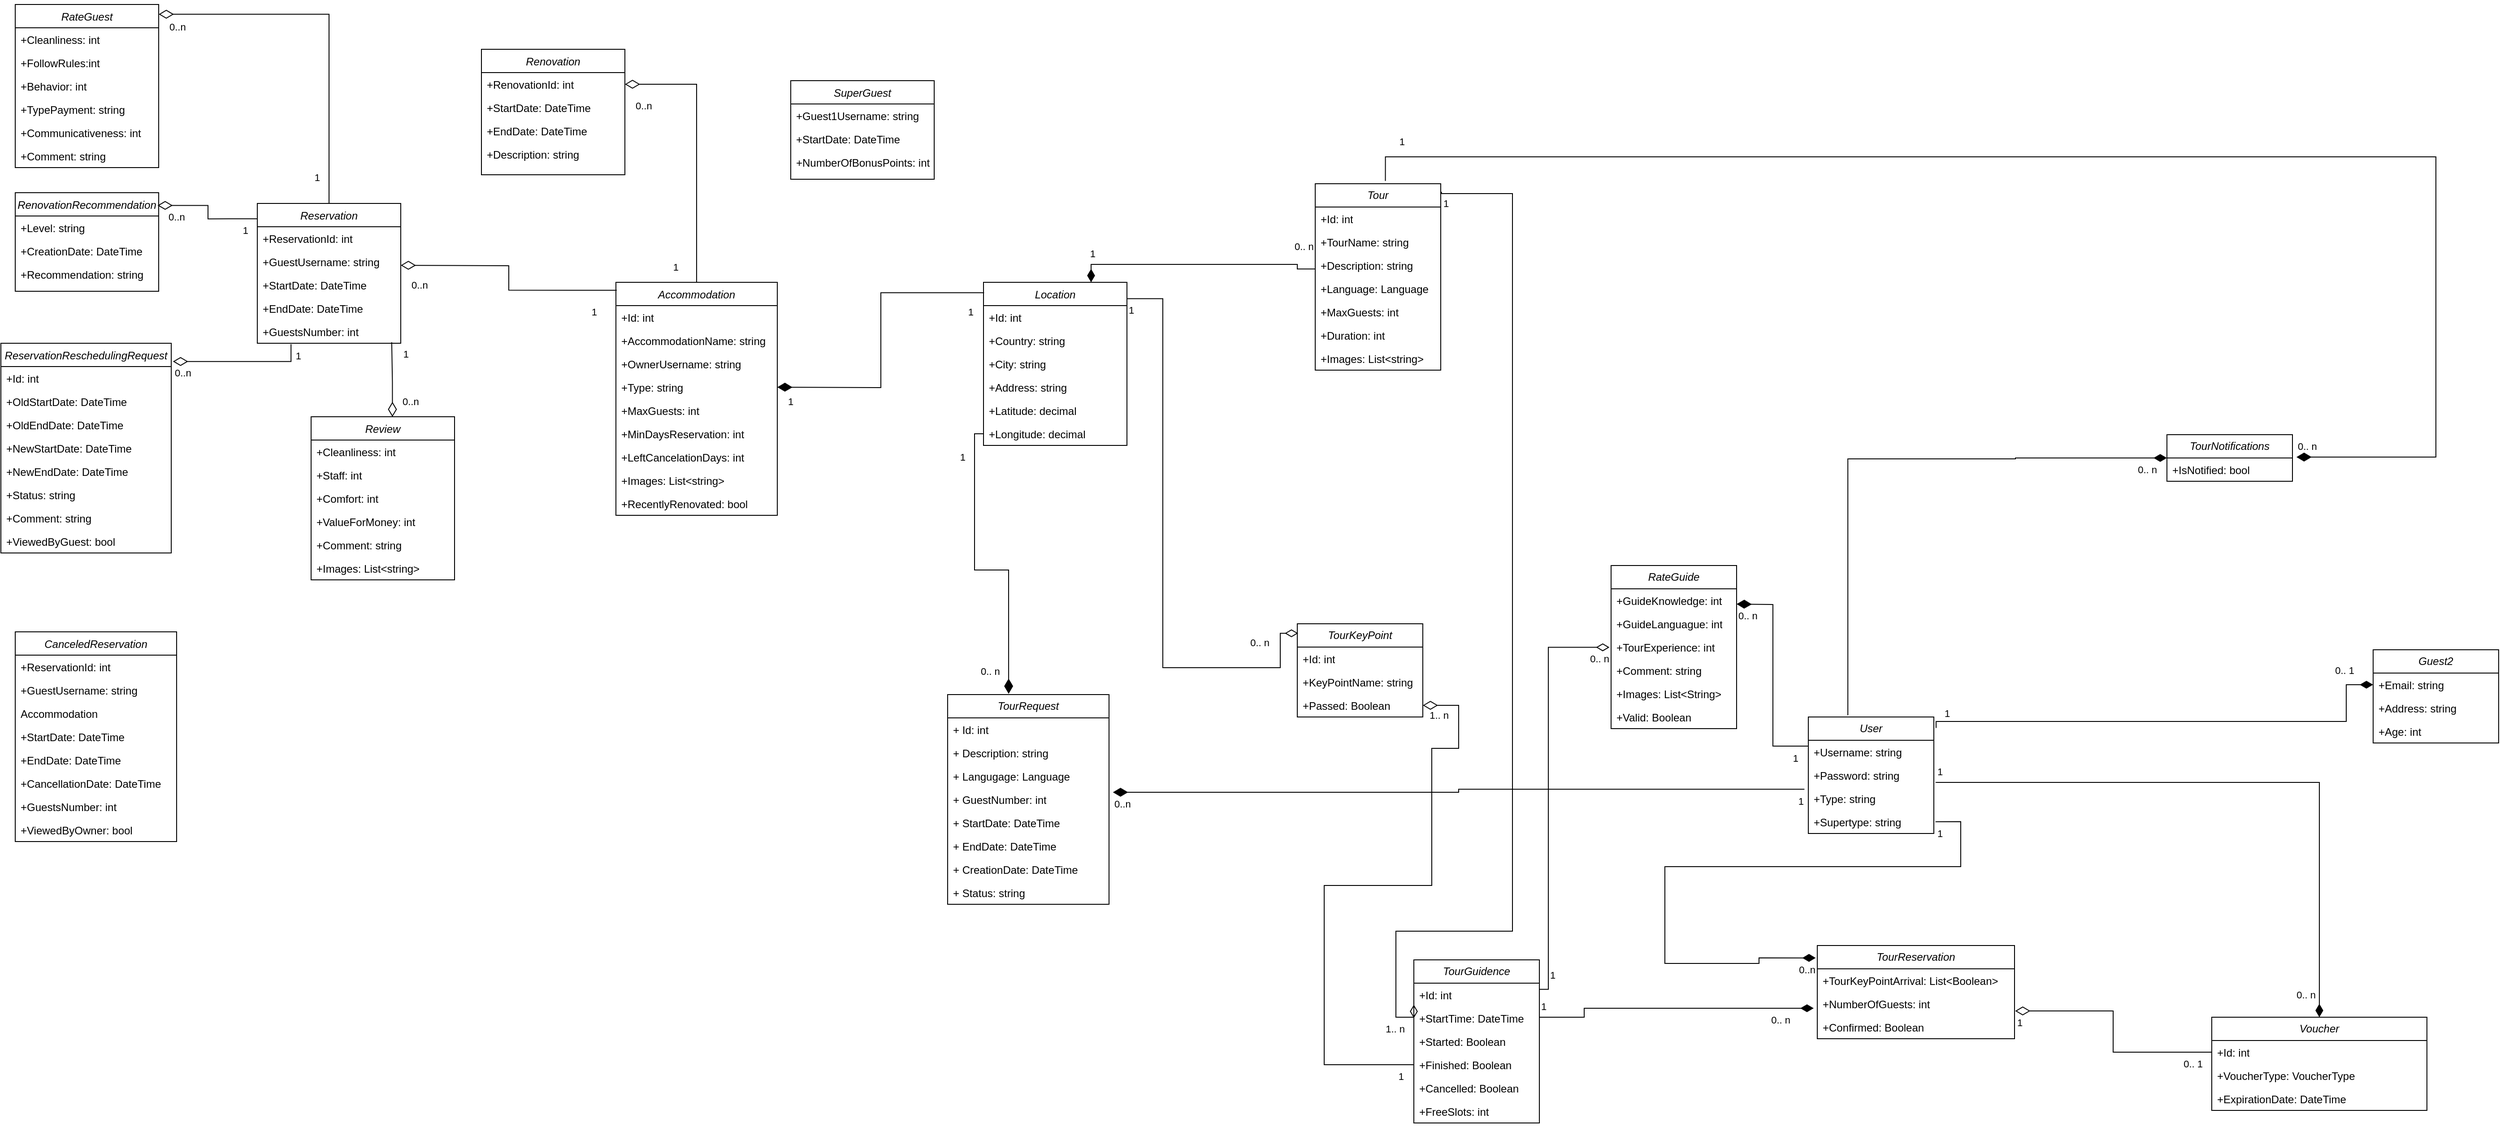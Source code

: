 <mxfile version="21.3.2" type="device">
  <diagram name="Page-1" id="QZPCaVB7Ho6ReJIBxfzG">
    <mxGraphModel dx="2049" dy="1010" grid="1" gridSize="10" guides="1" tooltips="1" connect="1" arrows="1" fold="1" page="1" pageScale="1" pageWidth="850" pageHeight="1100" math="0" shadow="0">
      <root>
        <mxCell id="0" />
        <mxCell id="1" parent="0" />
        <mxCell id="5gDPzre5zReBSYF5Kzw3-1" value="Accommodation" style="swimlane;fontStyle=2;align=center;verticalAlign=top;childLayout=stackLayout;horizontal=1;startSize=26;horizontalStack=0;resizeParent=1;resizeLast=0;collapsible=1;marginBottom=0;rounded=0;shadow=0;strokeWidth=1;" parent="1" vertex="1">
          <mxGeometry x="850" y="540" width="180" height="260" as="geometry">
            <mxRectangle x="220" y="120" width="160" height="26" as="alternateBounds" />
          </mxGeometry>
        </mxCell>
        <mxCell id="5gDPzre5zReBSYF5Kzw3-2" value="+Id: int" style="text;align=left;verticalAlign=top;spacingLeft=4;spacingRight=4;overflow=hidden;rotatable=0;points=[[0,0.5],[1,0.5]];portConstraint=eastwest;" parent="5gDPzre5zReBSYF5Kzw3-1" vertex="1">
          <mxGeometry y="26" width="180" height="26" as="geometry" />
        </mxCell>
        <mxCell id="5gDPzre5zReBSYF5Kzw3-3" value="+AccommodationName: string" style="text;align=left;verticalAlign=top;spacingLeft=4;spacingRight=4;overflow=hidden;rotatable=0;points=[[0,0.5],[1,0.5]];portConstraint=eastwest;rounded=0;shadow=0;html=0;" parent="5gDPzre5zReBSYF5Kzw3-1" vertex="1">
          <mxGeometry y="52" width="180" height="26" as="geometry" />
        </mxCell>
        <mxCell id="5gDPzre5zReBSYF5Kzw3-4" value="+OwnerUsername: string" style="text;align=left;verticalAlign=top;spacingLeft=4;spacingRight=4;overflow=hidden;rotatable=0;points=[[0,0.5],[1,0.5]];portConstraint=eastwest;rounded=0;shadow=0;html=0;" parent="5gDPzre5zReBSYF5Kzw3-1" vertex="1">
          <mxGeometry y="78" width="180" height="26" as="geometry" />
        </mxCell>
        <mxCell id="5gDPzre5zReBSYF5Kzw3-6" value="+Type: string" style="text;align=left;verticalAlign=top;spacingLeft=4;spacingRight=4;overflow=hidden;rotatable=0;points=[[0,0.5],[1,0.5]];portConstraint=eastwest;rounded=0;shadow=0;html=0;" parent="5gDPzre5zReBSYF5Kzw3-1" vertex="1">
          <mxGeometry y="104" width="180" height="26" as="geometry" />
        </mxCell>
        <mxCell id="5gDPzre5zReBSYF5Kzw3-7" value="+MaxGuests: int" style="text;align=left;verticalAlign=top;spacingLeft=4;spacingRight=4;overflow=hidden;rotatable=0;points=[[0,0.5],[1,0.5]];portConstraint=eastwest;rounded=0;shadow=0;html=0;" parent="5gDPzre5zReBSYF5Kzw3-1" vertex="1">
          <mxGeometry y="130" width="180" height="26" as="geometry" />
        </mxCell>
        <mxCell id="5gDPzre5zReBSYF5Kzw3-8" value="+MinDaysReservation: int" style="text;align=left;verticalAlign=top;spacingLeft=4;spacingRight=4;overflow=hidden;rotatable=0;points=[[0,0.5],[1,0.5]];portConstraint=eastwest;rounded=0;shadow=0;html=0;" parent="5gDPzre5zReBSYF5Kzw3-1" vertex="1">
          <mxGeometry y="156" width="180" height="26" as="geometry" />
        </mxCell>
        <mxCell id="5gDPzre5zReBSYF5Kzw3-9" value="+LeftCancelationDays: int" style="text;align=left;verticalAlign=top;spacingLeft=4;spacingRight=4;overflow=hidden;rotatable=0;points=[[0,0.5],[1,0.5]];portConstraint=eastwest;rounded=0;shadow=0;html=0;" parent="5gDPzre5zReBSYF5Kzw3-1" vertex="1">
          <mxGeometry y="182" width="180" height="26" as="geometry" />
        </mxCell>
        <mxCell id="5gDPzre5zReBSYF5Kzw3-10" value="+Images: List&lt;string&gt;" style="text;align=left;verticalAlign=top;spacingLeft=4;spacingRight=4;overflow=hidden;rotatable=0;points=[[0,0.5],[1,0.5]];portConstraint=eastwest;rounded=0;shadow=0;html=0;" parent="5gDPzre5zReBSYF5Kzw3-1" vertex="1">
          <mxGeometry y="208" width="180" height="26" as="geometry" />
        </mxCell>
        <mxCell id="5gDPzre5zReBSYF5Kzw3-11" value="+RecentlyRenovated: bool" style="text;align=left;verticalAlign=top;spacingLeft=4;spacingRight=4;overflow=hidden;rotatable=0;points=[[0,0.5],[1,0.5]];portConstraint=eastwest;rounded=0;shadow=0;html=0;" parent="5gDPzre5zReBSYF5Kzw3-1" vertex="1">
          <mxGeometry y="234" width="180" height="26" as="geometry" />
        </mxCell>
        <mxCell id="5gDPzre5zReBSYF5Kzw3-12" value="Location" style="swimlane;fontStyle=2;align=center;verticalAlign=top;childLayout=stackLayout;horizontal=1;startSize=26;horizontalStack=0;resizeParent=1;resizeLast=0;collapsible=1;marginBottom=0;rounded=0;shadow=0;strokeWidth=1;" parent="1" vertex="1">
          <mxGeometry x="1260" y="540" width="160" height="182" as="geometry">
            <mxRectangle x="508" y="120" width="160" height="26" as="alternateBounds" />
          </mxGeometry>
        </mxCell>
        <mxCell id="5gDPzre5zReBSYF5Kzw3-13" value="+Id: int" style="text;align=left;verticalAlign=top;spacingLeft=4;spacingRight=4;overflow=hidden;rotatable=0;points=[[0,0.5],[1,0.5]];portConstraint=eastwest;" parent="5gDPzre5zReBSYF5Kzw3-12" vertex="1">
          <mxGeometry y="26" width="160" height="26" as="geometry" />
        </mxCell>
        <mxCell id="5gDPzre5zReBSYF5Kzw3-14" value="+Country: string" style="text;align=left;verticalAlign=top;spacingLeft=4;spacingRight=4;overflow=hidden;rotatable=0;points=[[0,0.5],[1,0.5]];portConstraint=eastwest;rounded=0;shadow=0;html=0;" parent="5gDPzre5zReBSYF5Kzw3-12" vertex="1">
          <mxGeometry y="52" width="160" height="26" as="geometry" />
        </mxCell>
        <mxCell id="5gDPzre5zReBSYF5Kzw3-15" value="+City: string" style="text;align=left;verticalAlign=top;spacingLeft=4;spacingRight=4;overflow=hidden;rotatable=0;points=[[0,0.5],[1,0.5]];portConstraint=eastwest;rounded=0;shadow=0;html=0;" parent="5gDPzre5zReBSYF5Kzw3-12" vertex="1">
          <mxGeometry y="78" width="160" height="26" as="geometry" />
        </mxCell>
        <mxCell id="5gDPzre5zReBSYF5Kzw3-16" value="+Address: string" style="text;align=left;verticalAlign=top;spacingLeft=4;spacingRight=4;overflow=hidden;rotatable=0;points=[[0,0.5],[1,0.5]];portConstraint=eastwest;rounded=0;shadow=0;html=0;" parent="5gDPzre5zReBSYF5Kzw3-12" vertex="1">
          <mxGeometry y="104" width="160" height="26" as="geometry" />
        </mxCell>
        <mxCell id="5gDPzre5zReBSYF5Kzw3-17" value="+Latitude: decimal" style="text;align=left;verticalAlign=top;spacingLeft=4;spacingRight=4;overflow=hidden;rotatable=0;points=[[0,0.5],[1,0.5]];portConstraint=eastwest;rounded=0;shadow=0;html=0;" parent="5gDPzre5zReBSYF5Kzw3-12" vertex="1">
          <mxGeometry y="130" width="160" height="26" as="geometry" />
        </mxCell>
        <mxCell id="5gDPzre5zReBSYF5Kzw3-18" value="+Longitude: decimal" style="text;align=left;verticalAlign=top;spacingLeft=4;spacingRight=4;overflow=hidden;rotatable=0;points=[[0,0.5],[1,0.5]];portConstraint=eastwest;rounded=0;shadow=0;html=0;" parent="5gDPzre5zReBSYF5Kzw3-12" vertex="1">
          <mxGeometry y="156" width="160" height="26" as="geometry" />
        </mxCell>
        <mxCell id="5gDPzre5zReBSYF5Kzw3-19" value="" style="endArrow=none;html=1;endSize=12;startArrow=diamondThin;startSize=14;startFill=1;edgeStyle=orthogonalEdgeStyle;rounded=0;entryX=0.004;entryY=0.064;entryDx=0;entryDy=0;entryPerimeter=0;exitX=1;exitY=0.5;exitDx=0;exitDy=0;endFill=0;" parent="1" target="5gDPzre5zReBSYF5Kzw3-12" edge="1">
          <mxGeometry relative="1" as="geometry">
            <mxPoint x="1030" y="657" as="sourcePoint" />
            <mxPoint x="1170" y="682.66" as="targetPoint" />
          </mxGeometry>
        </mxCell>
        <mxCell id="5gDPzre5zReBSYF5Kzw3-20" value="1" style="edgeLabel;resizable=0;html=1;align=left;verticalAlign=top;" parent="5gDPzre5zReBSYF5Kzw3-19" connectable="0" vertex="1">
          <mxGeometry x="-1" relative="1" as="geometry">
            <mxPoint x="10" y="3" as="offset" />
          </mxGeometry>
        </mxCell>
        <mxCell id="5gDPzre5zReBSYF5Kzw3-21" value="1" style="edgeLabel;resizable=0;html=1;align=right;verticalAlign=top;" parent="5gDPzre5zReBSYF5Kzw3-19" connectable="0" vertex="1">
          <mxGeometry x="1" relative="1" as="geometry">
            <mxPoint x="-11" y="8" as="offset" />
          </mxGeometry>
        </mxCell>
        <mxCell id="5gDPzre5zReBSYF5Kzw3-22" value="CanceledReservation" style="swimlane;fontStyle=2;align=center;verticalAlign=top;childLayout=stackLayout;horizontal=1;startSize=26;horizontalStack=0;resizeParent=1;resizeLast=0;collapsible=1;marginBottom=0;rounded=0;shadow=0;strokeWidth=1;" parent="1" vertex="1">
          <mxGeometry x="180" y="930" width="180" height="234" as="geometry">
            <mxRectangle x="220" y="120" width="160" height="26" as="alternateBounds" />
          </mxGeometry>
        </mxCell>
        <mxCell id="5gDPzre5zReBSYF5Kzw3-23" value="+ReservationId: int" style="text;align=left;verticalAlign=top;spacingLeft=4;spacingRight=4;overflow=hidden;rotatable=0;points=[[0,0.5],[1,0.5]];portConstraint=eastwest;" parent="5gDPzre5zReBSYF5Kzw3-22" vertex="1">
          <mxGeometry y="26" width="180" height="26" as="geometry" />
        </mxCell>
        <mxCell id="5gDPzre5zReBSYF5Kzw3-24" value="+GuestUsername: string" style="text;align=left;verticalAlign=top;spacingLeft=4;spacingRight=4;overflow=hidden;rotatable=0;points=[[0,0.5],[1,0.5]];portConstraint=eastwest;rounded=0;shadow=0;html=0;" parent="5gDPzre5zReBSYF5Kzw3-22" vertex="1">
          <mxGeometry y="52" width="180" height="26" as="geometry" />
        </mxCell>
        <mxCell id="5gDPzre5zReBSYF5Kzw3-25" value="Accommodation" style="text;align=left;verticalAlign=top;spacingLeft=4;spacingRight=4;overflow=hidden;rotatable=0;points=[[0,0.5],[1,0.5]];portConstraint=eastwest;rounded=0;shadow=0;html=0;" parent="5gDPzre5zReBSYF5Kzw3-22" vertex="1">
          <mxGeometry y="78" width="180" height="26" as="geometry" />
        </mxCell>
        <mxCell id="5gDPzre5zReBSYF5Kzw3-26" value="+StartDate: DateTime" style="text;align=left;verticalAlign=top;spacingLeft=4;spacingRight=4;overflow=hidden;rotatable=0;points=[[0,0.5],[1,0.5]];portConstraint=eastwest;rounded=0;shadow=0;html=0;" parent="5gDPzre5zReBSYF5Kzw3-22" vertex="1">
          <mxGeometry y="104" width="180" height="26" as="geometry" />
        </mxCell>
        <mxCell id="uoUmRByoghBPpQxT17QE-25" value="+EndDate: DateTime" style="text;align=left;verticalAlign=top;spacingLeft=4;spacingRight=4;overflow=hidden;rotatable=0;points=[[0,0.5],[1,0.5]];portConstraint=eastwest;rounded=0;shadow=0;html=0;" parent="5gDPzre5zReBSYF5Kzw3-22" vertex="1">
          <mxGeometry y="130" width="180" height="26" as="geometry" />
        </mxCell>
        <mxCell id="5gDPzre5zReBSYF5Kzw3-27" value="+CancellationDate: DateTime" style="text;align=left;verticalAlign=top;spacingLeft=4;spacingRight=4;overflow=hidden;rotatable=0;points=[[0,0.5],[1,0.5]];portConstraint=eastwest;rounded=0;shadow=0;html=0;" parent="5gDPzre5zReBSYF5Kzw3-22" vertex="1">
          <mxGeometry y="156" width="180" height="26" as="geometry" />
        </mxCell>
        <mxCell id="5gDPzre5zReBSYF5Kzw3-28" value="+GuestsNumber: int" style="text;align=left;verticalAlign=top;spacingLeft=4;spacingRight=4;overflow=hidden;rotatable=0;points=[[0,0.5],[1,0.5]];portConstraint=eastwest;rounded=0;shadow=0;html=0;" parent="5gDPzre5zReBSYF5Kzw3-22" vertex="1">
          <mxGeometry y="182" width="180" height="26" as="geometry" />
        </mxCell>
        <mxCell id="5gDPzre5zReBSYF5Kzw3-29" value="+ViewedByOwner: bool" style="text;align=left;verticalAlign=top;spacingLeft=4;spacingRight=4;overflow=hidden;rotatable=0;points=[[0,0.5],[1,0.5]];portConstraint=eastwest;rounded=0;shadow=0;html=0;" parent="5gDPzre5zReBSYF5Kzw3-22" vertex="1">
          <mxGeometry y="208" width="180" height="26" as="geometry" />
        </mxCell>
        <mxCell id="5gDPzre5zReBSYF5Kzw3-30" value="RateGuest" style="swimlane;fontStyle=2;align=center;verticalAlign=top;childLayout=stackLayout;horizontal=1;startSize=26;horizontalStack=0;resizeParent=1;resizeLast=0;collapsible=1;marginBottom=0;rounded=0;shadow=0;strokeWidth=1;" parent="1" vertex="1">
          <mxGeometry x="180" y="230" width="160" height="182" as="geometry">
            <mxRectangle x="220" y="120" width="160" height="26" as="alternateBounds" />
          </mxGeometry>
        </mxCell>
        <mxCell id="5gDPzre5zReBSYF5Kzw3-32" value="+Cleanliness: int" style="text;align=left;verticalAlign=top;spacingLeft=4;spacingRight=4;overflow=hidden;rotatable=0;points=[[0,0.5],[1,0.5]];portConstraint=eastwest;rounded=0;shadow=0;html=0;" parent="5gDPzre5zReBSYF5Kzw3-30" vertex="1">
          <mxGeometry y="26" width="160" height="26" as="geometry" />
        </mxCell>
        <mxCell id="5gDPzre5zReBSYF5Kzw3-33" value="+FollowRules:int   " style="text;align=left;verticalAlign=top;spacingLeft=4;spacingRight=4;overflow=hidden;rotatable=0;points=[[0,0.5],[1,0.5]];portConstraint=eastwest;rounded=0;shadow=0;html=0;" parent="5gDPzre5zReBSYF5Kzw3-30" vertex="1">
          <mxGeometry y="52" width="160" height="26" as="geometry" />
        </mxCell>
        <mxCell id="5gDPzre5zReBSYF5Kzw3-34" value="+Behavior: int" style="text;align=left;verticalAlign=top;spacingLeft=4;spacingRight=4;overflow=hidden;rotatable=0;points=[[0,0.5],[1,0.5]];portConstraint=eastwest;rounded=0;shadow=0;html=0;" parent="5gDPzre5zReBSYF5Kzw3-30" vertex="1">
          <mxGeometry y="78" width="160" height="26" as="geometry" />
        </mxCell>
        <mxCell id="5gDPzre5zReBSYF5Kzw3-35" value="+TypePayment: string" style="text;align=left;verticalAlign=top;spacingLeft=4;spacingRight=4;overflow=hidden;rotatable=0;points=[[0,0.5],[1,0.5]];portConstraint=eastwest;rounded=0;shadow=0;html=0;" parent="5gDPzre5zReBSYF5Kzw3-30" vertex="1">
          <mxGeometry y="104" width="160" height="26" as="geometry" />
        </mxCell>
        <mxCell id="5gDPzre5zReBSYF5Kzw3-36" value="+Communicativeness: int" style="text;align=left;verticalAlign=top;spacingLeft=4;spacingRight=4;overflow=hidden;rotatable=0;points=[[0,0.5],[1,0.5]];portConstraint=eastwest;rounded=0;shadow=0;html=0;" parent="5gDPzre5zReBSYF5Kzw3-30" vertex="1">
          <mxGeometry y="130" width="160" height="26" as="geometry" />
        </mxCell>
        <mxCell id="5gDPzre5zReBSYF5Kzw3-37" value="+Comment: string" style="text;align=left;verticalAlign=top;spacingLeft=4;spacingRight=4;overflow=hidden;rotatable=0;points=[[0,0.5],[1,0.5]];portConstraint=eastwest;rounded=0;shadow=0;html=0;" parent="5gDPzre5zReBSYF5Kzw3-30" vertex="1">
          <mxGeometry y="156" width="160" height="26" as="geometry" />
        </mxCell>
        <mxCell id="5gDPzre5zReBSYF5Kzw3-38" value="Renovation" style="swimlane;fontStyle=2;align=center;verticalAlign=top;childLayout=stackLayout;horizontal=1;startSize=26;horizontalStack=0;resizeParent=1;resizeLast=0;collapsible=1;marginBottom=0;rounded=0;shadow=0;strokeWidth=1;" parent="1" vertex="1">
          <mxGeometry x="700" y="280" width="160" height="140" as="geometry">
            <mxRectangle x="220" y="120" width="160" height="26" as="alternateBounds" />
          </mxGeometry>
        </mxCell>
        <mxCell id="5gDPzre5zReBSYF5Kzw3-39" value="+RenovationId: int" style="text;align=left;verticalAlign=top;spacingLeft=4;spacingRight=4;overflow=hidden;rotatable=0;points=[[0,0.5],[1,0.5]];portConstraint=eastwest;" parent="5gDPzre5zReBSYF5Kzw3-38" vertex="1">
          <mxGeometry y="26" width="160" height="26" as="geometry" />
        </mxCell>
        <mxCell id="5gDPzre5zReBSYF5Kzw3-41" value="+StartDate: DateTime" style="text;align=left;verticalAlign=top;spacingLeft=4;spacingRight=4;overflow=hidden;rotatable=0;points=[[0,0.5],[1,0.5]];portConstraint=eastwest;rounded=0;shadow=0;html=0;" parent="5gDPzre5zReBSYF5Kzw3-38" vertex="1">
          <mxGeometry y="52" width="160" height="26" as="geometry" />
        </mxCell>
        <mxCell id="5gDPzre5zReBSYF5Kzw3-42" value="+EndDate: DateTime" style="text;align=left;verticalAlign=top;spacingLeft=4;spacingRight=4;overflow=hidden;rotatable=0;points=[[0,0.5],[1,0.5]];portConstraint=eastwest;rounded=0;shadow=0;html=0;" parent="5gDPzre5zReBSYF5Kzw3-38" vertex="1">
          <mxGeometry y="78" width="160" height="26" as="geometry" />
        </mxCell>
        <mxCell id="5gDPzre5zReBSYF5Kzw3-43" value="+Description: string" style="text;align=left;verticalAlign=top;spacingLeft=4;spacingRight=4;overflow=hidden;rotatable=0;points=[[0,0.5],[1,0.5]];portConstraint=eastwest;rounded=0;shadow=0;html=0;" parent="5gDPzre5zReBSYF5Kzw3-38" vertex="1">
          <mxGeometry y="104" width="160" height="26" as="geometry" />
        </mxCell>
        <mxCell id="5gDPzre5zReBSYF5Kzw3-44" value="RenovationRecommendation" style="swimlane;fontStyle=2;align=center;verticalAlign=top;childLayout=stackLayout;horizontal=1;startSize=26;horizontalStack=0;resizeParent=1;resizeLast=0;collapsible=1;marginBottom=0;rounded=0;shadow=0;strokeWidth=1;" parent="1" vertex="1">
          <mxGeometry x="180" y="440" width="160" height="110" as="geometry">
            <mxRectangle x="220" y="120" width="160" height="26" as="alternateBounds" />
          </mxGeometry>
        </mxCell>
        <mxCell id="5gDPzre5zReBSYF5Kzw3-46" value="+Level: string" style="text;align=left;verticalAlign=top;spacingLeft=4;spacingRight=4;overflow=hidden;rotatable=0;points=[[0,0.5],[1,0.5]];portConstraint=eastwest;rounded=0;shadow=0;html=0;" parent="5gDPzre5zReBSYF5Kzw3-44" vertex="1">
          <mxGeometry y="26" width="160" height="26" as="geometry" />
        </mxCell>
        <mxCell id="uoUmRByoghBPpQxT17QE-15" value="+CreationDate: DateTime" style="text;align=left;verticalAlign=top;spacingLeft=4;spacingRight=4;overflow=hidden;rotatable=0;points=[[0,0.5],[1,0.5]];portConstraint=eastwest;rounded=0;shadow=0;html=0;" parent="5gDPzre5zReBSYF5Kzw3-44" vertex="1">
          <mxGeometry y="52" width="160" height="26" as="geometry" />
        </mxCell>
        <mxCell id="5gDPzre5zReBSYF5Kzw3-47" value="+Recommendation: string" style="text;align=left;verticalAlign=top;spacingLeft=4;spacingRight=4;overflow=hidden;rotatable=0;points=[[0,0.5],[1,0.5]];portConstraint=eastwest;rounded=0;shadow=0;html=0;" parent="5gDPzre5zReBSYF5Kzw3-44" vertex="1">
          <mxGeometry y="78" width="160" height="26" as="geometry" />
        </mxCell>
        <mxCell id="5gDPzre5zReBSYF5Kzw3-48" value="Reservation" style="swimlane;fontStyle=2;align=center;verticalAlign=top;childLayout=stackLayout;horizontal=1;startSize=26;horizontalStack=0;resizeParent=1;resizeLast=0;collapsible=1;marginBottom=0;rounded=0;shadow=0;strokeWidth=1;" parent="1" vertex="1">
          <mxGeometry x="450" y="452" width="160" height="156" as="geometry">
            <mxRectangle x="220" y="120" width="160" height="26" as="alternateBounds" />
          </mxGeometry>
        </mxCell>
        <mxCell id="5gDPzre5zReBSYF5Kzw3-49" value="+ReservationId: int" style="text;align=left;verticalAlign=top;spacingLeft=4;spacingRight=4;overflow=hidden;rotatable=0;points=[[0,0.5],[1,0.5]];portConstraint=eastwest;" parent="5gDPzre5zReBSYF5Kzw3-48" vertex="1">
          <mxGeometry y="26" width="160" height="26" as="geometry" />
        </mxCell>
        <mxCell id="5gDPzre5zReBSYF5Kzw3-50" value="+GuestUsername: string" style="text;align=left;verticalAlign=top;spacingLeft=4;spacingRight=4;overflow=hidden;rotatable=0;points=[[0,0.5],[1,0.5]];portConstraint=eastwest;rounded=0;shadow=0;html=0;" parent="5gDPzre5zReBSYF5Kzw3-48" vertex="1">
          <mxGeometry y="52" width="160" height="26" as="geometry" />
        </mxCell>
        <mxCell id="5gDPzre5zReBSYF5Kzw3-52" value="+StartDate: DateTime" style="text;align=left;verticalAlign=top;spacingLeft=4;spacingRight=4;overflow=hidden;rotatable=0;points=[[0,0.5],[1,0.5]];portConstraint=eastwest;rounded=0;shadow=0;html=0;" parent="5gDPzre5zReBSYF5Kzw3-48" vertex="1">
          <mxGeometry y="78" width="160" height="26" as="geometry" />
        </mxCell>
        <mxCell id="5gDPzre5zReBSYF5Kzw3-53" value="+EndDate: DateTime" style="text;align=left;verticalAlign=top;spacingLeft=4;spacingRight=4;overflow=hidden;rotatable=0;points=[[0,0.5],[1,0.5]];portConstraint=eastwest;rounded=0;shadow=0;html=0;" parent="5gDPzre5zReBSYF5Kzw3-48" vertex="1">
          <mxGeometry y="104" width="160" height="26" as="geometry" />
        </mxCell>
        <mxCell id="5gDPzre5zReBSYF5Kzw3-54" value="+GuestsNumber: int" style="text;align=left;verticalAlign=top;spacingLeft=4;spacingRight=4;overflow=hidden;rotatable=0;points=[[0,0.5],[1,0.5]];portConstraint=eastwest;rounded=0;shadow=0;html=0;" parent="5gDPzre5zReBSYF5Kzw3-48" vertex="1">
          <mxGeometry y="130" width="160" height="26" as="geometry" />
        </mxCell>
        <mxCell id="5gDPzre5zReBSYF5Kzw3-55" value="ReservationReschedulingRequest" style="swimlane;fontStyle=2;align=center;verticalAlign=top;childLayout=stackLayout;horizontal=1;startSize=26;horizontalStack=0;resizeParent=1;resizeLast=0;collapsible=1;marginBottom=0;rounded=0;shadow=0;strokeWidth=1;" parent="1" vertex="1">
          <mxGeometry x="164" y="608" width="190" height="234" as="geometry">
            <mxRectangle x="220" y="120" width="160" height="26" as="alternateBounds" />
          </mxGeometry>
        </mxCell>
        <mxCell id="5gDPzre5zReBSYF5Kzw3-56" value="+Id: int" style="text;align=left;verticalAlign=top;spacingLeft=4;spacingRight=4;overflow=hidden;rotatable=0;points=[[0,0.5],[1,0.5]];portConstraint=eastwest;" parent="5gDPzre5zReBSYF5Kzw3-55" vertex="1">
          <mxGeometry y="26" width="190" height="26" as="geometry" />
        </mxCell>
        <mxCell id="uoUmRByoghBPpQxT17QE-24" value="+OldStartDate: DateTime" style="text;align=left;verticalAlign=top;spacingLeft=4;spacingRight=4;overflow=hidden;rotatable=0;points=[[0,0.5],[1,0.5]];portConstraint=eastwest;rounded=0;shadow=0;html=0;" parent="5gDPzre5zReBSYF5Kzw3-55" vertex="1">
          <mxGeometry y="52" width="190" height="26" as="geometry" />
        </mxCell>
        <mxCell id="uoUmRByoghBPpQxT17QE-22" value="+OldEndDate: DateTime" style="text;align=left;verticalAlign=top;spacingLeft=4;spacingRight=4;overflow=hidden;rotatable=0;points=[[0,0.5],[1,0.5]];portConstraint=eastwest;rounded=0;shadow=0;html=0;" parent="5gDPzre5zReBSYF5Kzw3-55" vertex="1">
          <mxGeometry y="78" width="190" height="26" as="geometry" />
        </mxCell>
        <mxCell id="5gDPzre5zReBSYF5Kzw3-58" value="+NewStartDate: DateTime" style="text;align=left;verticalAlign=top;spacingLeft=4;spacingRight=4;overflow=hidden;rotatable=0;points=[[0,0.5],[1,0.5]];portConstraint=eastwest;rounded=0;shadow=0;html=0;" parent="5gDPzre5zReBSYF5Kzw3-55" vertex="1">
          <mxGeometry y="104" width="190" height="26" as="geometry" />
        </mxCell>
        <mxCell id="5gDPzre5zReBSYF5Kzw3-59" value="+NewEndDate: DateTime" style="text;align=left;verticalAlign=top;spacingLeft=4;spacingRight=4;overflow=hidden;rotatable=0;points=[[0,0.5],[1,0.5]];portConstraint=eastwest;rounded=0;shadow=0;html=0;" parent="5gDPzre5zReBSYF5Kzw3-55" vertex="1">
          <mxGeometry y="130" width="190" height="26" as="geometry" />
        </mxCell>
        <mxCell id="5gDPzre5zReBSYF5Kzw3-60" value="+Status: string" style="text;align=left;verticalAlign=top;spacingLeft=4;spacingRight=4;overflow=hidden;rotatable=0;points=[[0,0.5],[1,0.5]];portConstraint=eastwest;rounded=0;shadow=0;html=0;" parent="5gDPzre5zReBSYF5Kzw3-55" vertex="1">
          <mxGeometry y="156" width="190" height="26" as="geometry" />
        </mxCell>
        <mxCell id="5gDPzre5zReBSYF5Kzw3-61" value="+Comment: string" style="text;align=left;verticalAlign=top;spacingLeft=4;spacingRight=4;overflow=hidden;rotatable=0;points=[[0,0.5],[1,0.5]];portConstraint=eastwest;rounded=0;shadow=0;html=0;" parent="5gDPzre5zReBSYF5Kzw3-55" vertex="1">
          <mxGeometry y="182" width="190" height="26" as="geometry" />
        </mxCell>
        <mxCell id="5gDPzre5zReBSYF5Kzw3-62" value="+ViewedByGuest: bool" style="text;align=left;verticalAlign=top;spacingLeft=4;spacingRight=4;overflow=hidden;rotatable=0;points=[[0,0.5],[1,0.5]];portConstraint=eastwest;rounded=0;shadow=0;html=0;" parent="5gDPzre5zReBSYF5Kzw3-55" vertex="1">
          <mxGeometry y="208" width="190" height="26" as="geometry" />
        </mxCell>
        <mxCell id="5gDPzre5zReBSYF5Kzw3-63" value="Review" style="swimlane;fontStyle=2;align=center;verticalAlign=top;childLayout=stackLayout;horizontal=1;startSize=26;horizontalStack=0;resizeParent=1;resizeLast=0;collapsible=1;marginBottom=0;rounded=0;shadow=0;strokeWidth=1;" parent="1" vertex="1">
          <mxGeometry x="510" y="690" width="160" height="182" as="geometry">
            <mxRectangle x="220" y="120" width="160" height="26" as="alternateBounds" />
          </mxGeometry>
        </mxCell>
        <mxCell id="5gDPzre5zReBSYF5Kzw3-65" value="+Cleanliness: int" style="text;align=left;verticalAlign=top;spacingLeft=4;spacingRight=4;overflow=hidden;rotatable=0;points=[[0,0.5],[1,0.5]];portConstraint=eastwest;rounded=0;shadow=0;html=0;" parent="5gDPzre5zReBSYF5Kzw3-63" vertex="1">
          <mxGeometry y="26" width="160" height="26" as="geometry" />
        </mxCell>
        <mxCell id="5gDPzre5zReBSYF5Kzw3-66" value="+Staff: int" style="text;align=left;verticalAlign=top;spacingLeft=4;spacingRight=4;overflow=hidden;rotatable=0;points=[[0,0.5],[1,0.5]];portConstraint=eastwest;rounded=0;shadow=0;html=0;" parent="5gDPzre5zReBSYF5Kzw3-63" vertex="1">
          <mxGeometry y="52" width="160" height="26" as="geometry" />
        </mxCell>
        <mxCell id="5gDPzre5zReBSYF5Kzw3-67" value="+Comfort: int" style="text;align=left;verticalAlign=top;spacingLeft=4;spacingRight=4;overflow=hidden;rotatable=0;points=[[0,0.5],[1,0.5]];portConstraint=eastwest;rounded=0;shadow=0;html=0;" parent="5gDPzre5zReBSYF5Kzw3-63" vertex="1">
          <mxGeometry y="78" width="160" height="26" as="geometry" />
        </mxCell>
        <mxCell id="5gDPzre5zReBSYF5Kzw3-68" value="+ValueForMoney: int" style="text;align=left;verticalAlign=top;spacingLeft=4;spacingRight=4;overflow=hidden;rotatable=0;points=[[0,0.5],[1,0.5]];portConstraint=eastwest;rounded=0;shadow=0;html=0;" parent="5gDPzre5zReBSYF5Kzw3-63" vertex="1">
          <mxGeometry y="104" width="160" height="26" as="geometry" />
        </mxCell>
        <mxCell id="5gDPzre5zReBSYF5Kzw3-69" value="+Comment: string" style="text;align=left;verticalAlign=top;spacingLeft=4;spacingRight=4;overflow=hidden;rotatable=0;points=[[0,0.5],[1,0.5]];portConstraint=eastwest;rounded=0;shadow=0;html=0;" parent="5gDPzre5zReBSYF5Kzw3-63" vertex="1">
          <mxGeometry y="130" width="160" height="26" as="geometry" />
        </mxCell>
        <mxCell id="5gDPzre5zReBSYF5Kzw3-70" value="+Images: List&lt;string&gt;" style="text;align=left;verticalAlign=top;spacingLeft=4;spacingRight=4;overflow=hidden;rotatable=0;points=[[0,0.5],[1,0.5]];portConstraint=eastwest;rounded=0;shadow=0;html=0;" parent="5gDPzre5zReBSYF5Kzw3-63" vertex="1">
          <mxGeometry y="156" width="160" height="26" as="geometry" />
        </mxCell>
        <mxCell id="5gDPzre5zReBSYF5Kzw3-71" value="SuperGuest" style="swimlane;fontStyle=2;align=center;verticalAlign=top;childLayout=stackLayout;horizontal=1;startSize=26;horizontalStack=0;resizeParent=1;resizeLast=0;collapsible=1;marginBottom=0;rounded=0;shadow=0;strokeWidth=1;" parent="1" vertex="1">
          <mxGeometry x="1045" y="315" width="160" height="110" as="geometry">
            <mxRectangle x="220" y="120" width="160" height="26" as="alternateBounds" />
          </mxGeometry>
        </mxCell>
        <mxCell id="5gDPzre5zReBSYF5Kzw3-72" value="+Guest1Username: string" style="text;align=left;verticalAlign=top;spacingLeft=4;spacingRight=4;overflow=hidden;rotatable=0;points=[[0,0.5],[1,0.5]];portConstraint=eastwest;" parent="5gDPzre5zReBSYF5Kzw3-71" vertex="1">
          <mxGeometry y="26" width="160" height="26" as="geometry" />
        </mxCell>
        <mxCell id="5gDPzre5zReBSYF5Kzw3-73" value="+StartDate: DateTime" style="text;align=left;verticalAlign=top;spacingLeft=4;spacingRight=4;overflow=hidden;rotatable=0;points=[[0,0.5],[1,0.5]];portConstraint=eastwest;rounded=0;shadow=0;html=0;" parent="5gDPzre5zReBSYF5Kzw3-71" vertex="1">
          <mxGeometry y="52" width="160" height="26" as="geometry" />
        </mxCell>
        <mxCell id="5gDPzre5zReBSYF5Kzw3-74" value="+NumberOfBonusPoints: int" style="text;align=left;verticalAlign=top;spacingLeft=4;spacingRight=4;overflow=hidden;rotatable=0;points=[[0,0.5],[1,0.5]];portConstraint=eastwest;rounded=0;shadow=0;html=0;" parent="5gDPzre5zReBSYF5Kzw3-71" vertex="1">
          <mxGeometry y="78" width="160" height="26" as="geometry" />
        </mxCell>
        <mxCell id="5gDPzre5zReBSYF5Kzw3-80" value="" style="endArrow=none;html=1;endSize=12;startArrow=diamondThin;startSize=14;startFill=0;edgeStyle=orthogonalEdgeStyle;rounded=0;entryX=0.005;entryY=0.034;entryDx=0;entryDy=0;entryPerimeter=0;exitX=1;exitY=0.5;exitDx=0;exitDy=0;endFill=0;" parent="1" target="5gDPzre5zReBSYF5Kzw3-1" edge="1">
          <mxGeometry relative="1" as="geometry">
            <mxPoint x="610" y="521" as="sourcePoint" />
            <mxPoint x="870" y="630.58" as="targetPoint" />
          </mxGeometry>
        </mxCell>
        <mxCell id="5gDPzre5zReBSYF5Kzw3-81" value="0..n" style="edgeLabel;resizable=0;html=1;align=left;verticalAlign=top;" parent="5gDPzre5zReBSYF5Kzw3-80" connectable="0" vertex="1">
          <mxGeometry x="-1" relative="1" as="geometry">
            <mxPoint x="10" y="9" as="offset" />
          </mxGeometry>
        </mxCell>
        <mxCell id="5gDPzre5zReBSYF5Kzw3-82" value="1" style="edgeLabel;resizable=0;html=1;align=right;verticalAlign=top;" parent="5gDPzre5zReBSYF5Kzw3-80" connectable="0" vertex="1">
          <mxGeometry x="1" relative="1" as="geometry">
            <mxPoint x="-21" y="11" as="offset" />
          </mxGeometry>
        </mxCell>
        <mxCell id="5gDPzre5zReBSYF5Kzw3-83" value="" style="endArrow=none;html=1;endSize=12;startArrow=diamondThin;startSize=14;startFill=0;edgeStyle=orthogonalEdgeStyle;rounded=0;exitX=1;exitY=0.5;exitDx=0;exitDy=0;entryX=0.5;entryY=0;entryDx=0;entryDy=0;endFill=0;" parent="1" source="5gDPzre5zReBSYF5Kzw3-39" target="5gDPzre5zReBSYF5Kzw3-1" edge="1">
          <mxGeometry relative="1" as="geometry">
            <mxPoint x="930" y="400" as="sourcePoint" />
            <mxPoint x="1090" y="400" as="targetPoint" />
          </mxGeometry>
        </mxCell>
        <mxCell id="5gDPzre5zReBSYF5Kzw3-84" value="0..n" style="edgeLabel;resizable=0;html=1;align=left;verticalAlign=top;" parent="5gDPzre5zReBSYF5Kzw3-83" connectable="0" vertex="1">
          <mxGeometry x="-1" relative="1" as="geometry">
            <mxPoint x="10" y="11" as="offset" />
          </mxGeometry>
        </mxCell>
        <mxCell id="5gDPzre5zReBSYF5Kzw3-85" value="1" style="edgeLabel;resizable=0;html=1;align=right;verticalAlign=top;" parent="5gDPzre5zReBSYF5Kzw3-83" connectable="0" vertex="1">
          <mxGeometry x="1" relative="1" as="geometry">
            <mxPoint x="-20" y="-30" as="offset" />
          </mxGeometry>
        </mxCell>
        <mxCell id="5gDPzre5zReBSYF5Kzw3-95" value="" style="endArrow=none;html=1;endSize=12;startArrow=diamondThin;startSize=14;startFill=0;edgeStyle=orthogonalEdgeStyle;rounded=0;entryX=0.5;entryY=0;entryDx=0;entryDy=0;endFill=0;exitX=1;exitY=0.06;exitDx=0;exitDy=0;exitPerimeter=0;" parent="1" source="5gDPzre5zReBSYF5Kzw3-30" target="5gDPzre5zReBSYF5Kzw3-48" edge="1">
          <mxGeometry relative="1" as="geometry">
            <mxPoint x="350" y="240" as="sourcePoint" />
            <mxPoint x="550" y="260" as="targetPoint" />
            <Array as="points">
              <mxPoint x="530" y="241" />
            </Array>
          </mxGeometry>
        </mxCell>
        <mxCell id="5gDPzre5zReBSYF5Kzw3-96" value="0..n" style="edgeLabel;resizable=0;html=1;align=left;verticalAlign=top;" parent="5gDPzre5zReBSYF5Kzw3-95" connectable="0" vertex="1">
          <mxGeometry x="-1" relative="1" as="geometry">
            <mxPoint x="10" y="1" as="offset" />
          </mxGeometry>
        </mxCell>
        <mxCell id="5gDPzre5zReBSYF5Kzw3-97" value="1" style="edgeLabel;resizable=0;html=1;align=right;verticalAlign=top;" parent="5gDPzre5zReBSYF5Kzw3-95" connectable="0" vertex="1">
          <mxGeometry x="1" relative="1" as="geometry">
            <mxPoint x="-10" y="-42" as="offset" />
          </mxGeometry>
        </mxCell>
        <mxCell id="5gDPzre5zReBSYF5Kzw3-101" value="" style="endArrow=none;html=1;endSize=12;startArrow=diamondThin;startSize=14;startFill=0;edgeStyle=orthogonalEdgeStyle;rounded=0;exitX=0.992;exitY=0.129;exitDx=0;exitDy=0;entryX=0;entryY=0.11;entryDx=0;entryDy=0;entryPerimeter=0;endFill=0;exitPerimeter=0;" parent="1" source="5gDPzre5zReBSYF5Kzw3-44" target="5gDPzre5zReBSYF5Kzw3-48" edge="1">
          <mxGeometry x="-0.017" y="-10" relative="1" as="geometry">
            <mxPoint x="340" y="479.0" as="sourcePoint" />
            <mxPoint x="410" y="640" as="targetPoint" />
            <mxPoint as="offset" />
          </mxGeometry>
        </mxCell>
        <mxCell id="5gDPzre5zReBSYF5Kzw3-102" value="0..n" style="edgeLabel;resizable=0;html=1;align=left;verticalAlign=top;" parent="5gDPzre5zReBSYF5Kzw3-101" connectable="0" vertex="1">
          <mxGeometry x="-1" relative="1" as="geometry">
            <mxPoint x="10" as="offset" />
          </mxGeometry>
        </mxCell>
        <mxCell id="5gDPzre5zReBSYF5Kzw3-103" value="1" style="edgeLabel;resizable=0;html=1;align=right;verticalAlign=top;" parent="5gDPzre5zReBSYF5Kzw3-101" connectable="0" vertex="1">
          <mxGeometry x="1" relative="1" as="geometry">
            <mxPoint x="-10" as="offset" />
          </mxGeometry>
        </mxCell>
        <mxCell id="5gDPzre5zReBSYF5Kzw3-104" value="" style="endArrow=none;html=1;endSize=12;startArrow=diamondThin;startSize=14;startFill=0;edgeStyle=orthogonalEdgeStyle;rounded=0;exitX=1.01;exitY=0.087;exitDx=0;exitDy=0;entryX=0.235;entryY=1.038;entryDx=0;entryDy=0;entryPerimeter=0;endFill=0;exitPerimeter=0;" parent="1" source="5gDPzre5zReBSYF5Kzw3-55" target="5gDPzre5zReBSYF5Kzw3-54" edge="1">
          <mxGeometry relative="1" as="geometry">
            <mxPoint x="420" y="720" as="sourcePoint" />
            <mxPoint x="580" y="720" as="targetPoint" />
            <Array as="points">
              <mxPoint x="488" y="628" />
            </Array>
          </mxGeometry>
        </mxCell>
        <mxCell id="5gDPzre5zReBSYF5Kzw3-105" value="0..n" style="edgeLabel;resizable=0;html=1;align=left;verticalAlign=top;" parent="5gDPzre5zReBSYF5Kzw3-104" connectable="0" vertex="1">
          <mxGeometry x="-1" relative="1" as="geometry" />
        </mxCell>
        <mxCell id="5gDPzre5zReBSYF5Kzw3-106" value="1" style="edgeLabel;resizable=0;html=1;align=right;verticalAlign=top;" parent="5gDPzre5zReBSYF5Kzw3-104" connectable="0" vertex="1">
          <mxGeometry x="1" relative="1" as="geometry">
            <mxPoint x="12" as="offset" />
          </mxGeometry>
        </mxCell>
        <mxCell id="5gDPzre5zReBSYF5Kzw3-107" value="" style="endArrow=none;html=1;endSize=12;startArrow=diamondThin;startSize=14;startFill=0;edgeStyle=orthogonalEdgeStyle;rounded=0;exitX=0.567;exitY=0.001;exitDx=0;exitDy=0;exitPerimeter=0;entryX=0.937;entryY=0.958;entryDx=0;entryDy=0;entryPerimeter=0;endFill=0;" parent="1" source="5gDPzre5zReBSYF5Kzw3-63" target="5gDPzre5zReBSYF5Kzw3-54" edge="1">
          <mxGeometry x="-0.012" y="-19" relative="1" as="geometry">
            <mxPoint x="610" y="650" as="sourcePoint" />
            <mxPoint x="770" y="650" as="targetPoint" />
            <Array as="points">
              <mxPoint x="601" y="651" />
              <mxPoint x="600" y="651" />
            </Array>
            <mxPoint as="offset" />
          </mxGeometry>
        </mxCell>
        <mxCell id="5gDPzre5zReBSYF5Kzw3-108" value="0..n" style="edgeLabel;resizable=0;html=1;align=left;verticalAlign=top;" parent="5gDPzre5zReBSYF5Kzw3-107" connectable="0" vertex="1">
          <mxGeometry x="-1" relative="1" as="geometry">
            <mxPoint x="9" y="-30" as="offset" />
          </mxGeometry>
        </mxCell>
        <mxCell id="5gDPzre5zReBSYF5Kzw3-109" value="1" style="edgeLabel;resizable=0;html=1;align=right;verticalAlign=top;" parent="5gDPzre5zReBSYF5Kzw3-107" connectable="0" vertex="1">
          <mxGeometry x="1" relative="1" as="geometry">
            <mxPoint x="20" as="offset" />
          </mxGeometry>
        </mxCell>
        <mxCell id="5gDPzre5zReBSYF5Kzw3-110" value="&lt;i&gt;Tour&lt;/i&gt;" style="swimlane;fontStyle=0;childLayout=stackLayout;horizontal=1;startSize=26;fillColor=none;horizontalStack=0;resizeParent=1;resizeParentMax=0;resizeLast=0;collapsible=1;marginBottom=0;whiteSpace=wrap;html=1;" parent="1" vertex="1">
          <mxGeometry x="1630" y="430" width="140" height="208" as="geometry" />
        </mxCell>
        <mxCell id="5gDPzre5zReBSYF5Kzw3-111" value="+Id: int" style="text;strokeColor=none;fillColor=none;align=left;verticalAlign=top;spacingLeft=4;spacingRight=4;overflow=hidden;rotatable=0;points=[[0,0.5],[1,0.5]];portConstraint=eastwest;whiteSpace=wrap;html=1;" parent="5gDPzre5zReBSYF5Kzw3-110" vertex="1">
          <mxGeometry y="26" width="140" height="26" as="geometry" />
        </mxCell>
        <mxCell id="5gDPzre5zReBSYF5Kzw3-112" value="+TourName: string" style="text;strokeColor=none;fillColor=none;align=left;verticalAlign=top;spacingLeft=4;spacingRight=4;overflow=hidden;rotatable=0;points=[[0,0.5],[1,0.5]];portConstraint=eastwest;whiteSpace=wrap;html=1;" parent="5gDPzre5zReBSYF5Kzw3-110" vertex="1">
          <mxGeometry y="52" width="140" height="26" as="geometry" />
        </mxCell>
        <mxCell id="5gDPzre5zReBSYF5Kzw3-114" value="+Description: string" style="text;strokeColor=none;fillColor=none;align=left;verticalAlign=top;spacingLeft=4;spacingRight=4;overflow=hidden;rotatable=0;points=[[0,0.5],[1,0.5]];portConstraint=eastwest;whiteSpace=wrap;html=1;" parent="5gDPzre5zReBSYF5Kzw3-110" vertex="1">
          <mxGeometry y="78" width="140" height="26" as="geometry" />
        </mxCell>
        <mxCell id="5gDPzre5zReBSYF5Kzw3-115" value="+Language: Language" style="text;strokeColor=none;fillColor=none;align=left;verticalAlign=top;spacingLeft=4;spacingRight=4;overflow=hidden;rotatable=0;points=[[0,0.5],[1,0.5]];portConstraint=eastwest;whiteSpace=wrap;html=1;" parent="5gDPzre5zReBSYF5Kzw3-110" vertex="1">
          <mxGeometry y="104" width="140" height="26" as="geometry" />
        </mxCell>
        <mxCell id="5gDPzre5zReBSYF5Kzw3-116" value="+MaxGuests: int" style="text;strokeColor=none;fillColor=none;align=left;verticalAlign=top;spacingLeft=4;spacingRight=4;overflow=hidden;rotatable=0;points=[[0,0.5],[1,0.5]];portConstraint=eastwest;whiteSpace=wrap;html=1;" parent="5gDPzre5zReBSYF5Kzw3-110" vertex="1">
          <mxGeometry y="130" width="140" height="26" as="geometry" />
        </mxCell>
        <mxCell id="5gDPzre5zReBSYF5Kzw3-117" value="+Duration: int" style="text;strokeColor=none;fillColor=none;align=left;verticalAlign=top;spacingLeft=4;spacingRight=4;overflow=hidden;rotatable=0;points=[[0,0.5],[1,0.5]];portConstraint=eastwest;whiteSpace=wrap;html=1;" parent="5gDPzre5zReBSYF5Kzw3-110" vertex="1">
          <mxGeometry y="156" width="140" height="26" as="geometry" />
        </mxCell>
        <mxCell id="5gDPzre5zReBSYF5Kzw3-118" value="+Images: List&amp;lt;string&amp;gt;" style="text;strokeColor=none;fillColor=none;align=left;verticalAlign=top;spacingLeft=4;spacingRight=4;overflow=hidden;rotatable=0;points=[[0,0.5],[1,0.5]];portConstraint=eastwest;whiteSpace=wrap;html=1;" parent="5gDPzre5zReBSYF5Kzw3-110" vertex="1">
          <mxGeometry y="182" width="140" height="26" as="geometry" />
        </mxCell>
        <mxCell id="5gDPzre5zReBSYF5Kzw3-120" value="0.. n" style="endArrow=diamondThin;html=1;endSize=12;startArrow=none;startSize=14;startFill=0;edgeStyle=orthogonalEdgeStyle;align=left;verticalAlign=bottom;rounded=0;exitX=0.001;exitY=0.658;exitDx=0;exitDy=0;exitPerimeter=0;endFill=1;entryX=0.75;entryY=0;entryDx=0;entryDy=0;" parent="1" target="5gDPzre5zReBSYF5Kzw3-12" edge="1">
          <mxGeometry x="-0.779" y="-11" relative="1" as="geometry">
            <mxPoint x="1630.14" y="525.108" as="sourcePoint" />
            <mxPoint x="1390" y="530" as="targetPoint" />
            <mxPoint as="offset" />
            <Array as="points">
              <mxPoint x="1610" y="525" />
              <mxPoint x="1610" y="520" />
              <mxPoint x="1380" y="520" />
            </Array>
          </mxGeometry>
        </mxCell>
        <mxCell id="5gDPzre5zReBSYF5Kzw3-121" value="&lt;i&gt;TourGuidence&lt;/i&gt;" style="swimlane;fontStyle=0;childLayout=stackLayout;horizontal=1;startSize=26;fillColor=none;horizontalStack=0;resizeParent=1;resizeParentMax=0;resizeLast=0;collapsible=1;marginBottom=0;whiteSpace=wrap;html=1;" parent="1" vertex="1">
          <mxGeometry x="1740" y="1296" width="140" height="182" as="geometry" />
        </mxCell>
        <mxCell id="5gDPzre5zReBSYF5Kzw3-122" value="+Id: int" style="text;strokeColor=none;fillColor=none;align=left;verticalAlign=top;spacingLeft=4;spacingRight=4;overflow=hidden;rotatable=0;points=[[0,0.5],[1,0.5]];portConstraint=eastwest;whiteSpace=wrap;html=1;" parent="5gDPzre5zReBSYF5Kzw3-121" vertex="1">
          <mxGeometry y="26" width="140" height="26" as="geometry" />
        </mxCell>
        <mxCell id="5gDPzre5zReBSYF5Kzw3-124" value="+StartTime: DateTime" style="text;strokeColor=none;fillColor=none;align=left;verticalAlign=top;spacingLeft=4;spacingRight=4;overflow=hidden;rotatable=0;points=[[0,0.5],[1,0.5]];portConstraint=eastwest;whiteSpace=wrap;html=1;" parent="5gDPzre5zReBSYF5Kzw3-121" vertex="1">
          <mxGeometry y="52" width="140" height="26" as="geometry" />
        </mxCell>
        <mxCell id="5gDPzre5zReBSYF5Kzw3-125" value="+Started: Boolean" style="text;strokeColor=none;fillColor=none;align=left;verticalAlign=top;spacingLeft=4;spacingRight=4;overflow=hidden;rotatable=0;points=[[0,0.5],[1,0.5]];portConstraint=eastwest;whiteSpace=wrap;html=1;" parent="5gDPzre5zReBSYF5Kzw3-121" vertex="1">
          <mxGeometry y="78" width="140" height="26" as="geometry" />
        </mxCell>
        <mxCell id="5gDPzre5zReBSYF5Kzw3-126" value="+Finished: Boolean" style="text;strokeColor=none;fillColor=none;align=left;verticalAlign=top;spacingLeft=4;spacingRight=4;overflow=hidden;rotatable=0;points=[[0,0.5],[1,0.5]];portConstraint=eastwest;whiteSpace=wrap;html=1;" parent="5gDPzre5zReBSYF5Kzw3-121" vertex="1">
          <mxGeometry y="104" width="140" height="26" as="geometry" />
        </mxCell>
        <mxCell id="5gDPzre5zReBSYF5Kzw3-127" value="+Cancelled: Boolean" style="text;strokeColor=none;fillColor=none;align=left;verticalAlign=top;spacingLeft=4;spacingRight=4;overflow=hidden;rotatable=0;points=[[0,0.5],[1,0.5]];portConstraint=eastwest;whiteSpace=wrap;html=1;" parent="5gDPzre5zReBSYF5Kzw3-121" vertex="1">
          <mxGeometry y="130" width="140" height="26" as="geometry" />
        </mxCell>
        <mxCell id="5gDPzre5zReBSYF5Kzw3-128" value="+FreeSlots: int" style="text;strokeColor=none;fillColor=none;align=left;verticalAlign=top;spacingLeft=4;spacingRight=4;overflow=hidden;rotatable=0;points=[[0,0.5],[1,0.5]];portConstraint=eastwest;whiteSpace=wrap;html=1;" parent="5gDPzre5zReBSYF5Kzw3-121" vertex="1">
          <mxGeometry y="156" width="140" height="26" as="geometry" />
        </mxCell>
        <mxCell id="5gDPzre5zReBSYF5Kzw3-129" value="&lt;i&gt;TourKeyPoint&lt;/i&gt;" style="swimlane;fontStyle=0;childLayout=stackLayout;horizontal=1;startSize=26;fillColor=none;horizontalStack=0;resizeParent=1;resizeParentMax=0;resizeLast=0;collapsible=1;marginBottom=0;whiteSpace=wrap;html=1;" parent="1" vertex="1">
          <mxGeometry x="1610" y="921" width="140" height="104" as="geometry" />
        </mxCell>
        <mxCell id="5gDPzre5zReBSYF5Kzw3-130" value="+Id: int" style="text;strokeColor=none;fillColor=none;align=left;verticalAlign=top;spacingLeft=4;spacingRight=4;overflow=hidden;rotatable=0;points=[[0,0.5],[1,0.5]];portConstraint=eastwest;whiteSpace=wrap;html=1;" parent="5gDPzre5zReBSYF5Kzw3-129" vertex="1">
          <mxGeometry y="26" width="140" height="26" as="geometry" />
        </mxCell>
        <mxCell id="5gDPzre5zReBSYF5Kzw3-131" value="+KeyPointName: string" style="text;strokeColor=none;fillColor=none;align=left;verticalAlign=top;spacingLeft=4;spacingRight=4;overflow=hidden;rotatable=0;points=[[0,0.5],[1,0.5]];portConstraint=eastwest;whiteSpace=wrap;html=1;" parent="5gDPzre5zReBSYF5Kzw3-129" vertex="1">
          <mxGeometry y="52" width="140" height="26" as="geometry" />
        </mxCell>
        <mxCell id="5gDPzre5zReBSYF5Kzw3-134" value="+Passed: Boolean" style="text;strokeColor=none;fillColor=none;align=left;verticalAlign=top;spacingLeft=4;spacingRight=4;overflow=hidden;rotatable=0;points=[[0,0.5],[1,0.5]];portConstraint=eastwest;whiteSpace=wrap;html=1;" parent="5gDPzre5zReBSYF5Kzw3-129" vertex="1">
          <mxGeometry y="78" width="140" height="26" as="geometry" />
        </mxCell>
        <mxCell id="5gDPzre5zReBSYF5Kzw3-135" value="&lt;i&gt;TourReservation&lt;/i&gt;" style="swimlane;fontStyle=0;childLayout=stackLayout;horizontal=1;startSize=26;fillColor=none;horizontalStack=0;resizeParent=1;resizeParentMax=0;resizeLast=0;collapsible=1;marginBottom=0;whiteSpace=wrap;html=1;" parent="1" vertex="1">
          <mxGeometry x="2190" y="1280" width="220" height="104" as="geometry" />
        </mxCell>
        <mxCell id="5gDPzre5zReBSYF5Kzw3-138" value="+TourKeyPointArrival: List&amp;lt;Boolean&amp;gt;" style="text;strokeColor=none;fillColor=none;align=left;verticalAlign=top;spacingLeft=4;spacingRight=4;overflow=hidden;rotatable=0;points=[[0,0.5],[1,0.5]];portConstraint=eastwest;whiteSpace=wrap;html=1;" parent="5gDPzre5zReBSYF5Kzw3-135" vertex="1">
          <mxGeometry y="26" width="220" height="26" as="geometry" />
        </mxCell>
        <mxCell id="5gDPzre5zReBSYF5Kzw3-139" value="+NumberOfGuests: int" style="text;strokeColor=none;fillColor=none;align=left;verticalAlign=top;spacingLeft=4;spacingRight=4;overflow=hidden;rotatable=0;points=[[0,0.5],[1,0.5]];portConstraint=eastwest;whiteSpace=wrap;html=1;" parent="5gDPzre5zReBSYF5Kzw3-135" vertex="1">
          <mxGeometry y="52" width="220" height="26" as="geometry" />
        </mxCell>
        <mxCell id="5gDPzre5zReBSYF5Kzw3-140" value="+Confirmed: Boolean" style="text;strokeColor=none;fillColor=none;align=left;verticalAlign=top;spacingLeft=4;spacingRight=4;overflow=hidden;rotatable=0;points=[[0,0.5],[1,0.5]];portConstraint=eastwest;whiteSpace=wrap;html=1;" parent="5gDPzre5zReBSYF5Kzw3-135" vertex="1">
          <mxGeometry y="78" width="220" height="26" as="geometry" />
        </mxCell>
        <mxCell id="5gDPzre5zReBSYF5Kzw3-142" value="&lt;i&gt;Voucher&lt;/i&gt;" style="swimlane;fontStyle=0;childLayout=stackLayout;horizontal=1;startSize=26;fillColor=none;horizontalStack=0;resizeParent=1;resizeParentMax=0;resizeLast=0;collapsible=1;marginBottom=0;whiteSpace=wrap;html=1;" parent="1" vertex="1">
          <mxGeometry x="2630" y="1360" width="240" height="104" as="geometry" />
        </mxCell>
        <mxCell id="5gDPzre5zReBSYF5Kzw3-143" value="+Id: int" style="text;strokeColor=none;fillColor=none;align=left;verticalAlign=top;spacingLeft=4;spacingRight=4;overflow=hidden;rotatable=0;points=[[0,0.5],[1,0.5]];portConstraint=eastwest;whiteSpace=wrap;html=1;" parent="5gDPzre5zReBSYF5Kzw3-142" vertex="1">
          <mxGeometry y="26" width="240" height="26" as="geometry" />
        </mxCell>
        <mxCell id="5gDPzre5zReBSYF5Kzw3-145" value="+VoucherType: VoucherType" style="text;strokeColor=none;fillColor=none;align=left;verticalAlign=top;spacingLeft=4;spacingRight=4;overflow=hidden;rotatable=0;points=[[0,0.5],[1,0.5]];portConstraint=eastwest;whiteSpace=wrap;html=1;" parent="5gDPzre5zReBSYF5Kzw3-142" vertex="1">
          <mxGeometry y="52" width="240" height="26" as="geometry" />
        </mxCell>
        <mxCell id="5gDPzre5zReBSYF5Kzw3-146" value="+ExpirationDate: DateTime" style="text;strokeColor=none;fillColor=none;align=left;verticalAlign=top;spacingLeft=4;spacingRight=4;overflow=hidden;rotatable=0;points=[[0,0.5],[1,0.5]];portConstraint=eastwest;whiteSpace=wrap;html=1;" parent="5gDPzre5zReBSYF5Kzw3-142" vertex="1">
          <mxGeometry y="78" width="240" height="26" as="geometry" />
        </mxCell>
        <mxCell id="5gDPzre5zReBSYF5Kzw3-147" value="&lt;i&gt;RateGuide&lt;/i&gt;" style="swimlane;fontStyle=0;childLayout=stackLayout;horizontal=1;startSize=26;fillColor=none;horizontalStack=0;resizeParent=1;resizeParentMax=0;resizeLast=0;collapsible=1;marginBottom=0;whiteSpace=wrap;html=1;" parent="1" vertex="1">
          <mxGeometry x="1960" y="856" width="140" height="182" as="geometry" />
        </mxCell>
        <mxCell id="5gDPzre5zReBSYF5Kzw3-151" value="+GuideKnowledge: int" style="text;strokeColor=none;fillColor=none;align=left;verticalAlign=top;spacingLeft=4;spacingRight=4;overflow=hidden;rotatable=0;points=[[0,0.5],[1,0.5]];portConstraint=eastwest;whiteSpace=wrap;html=1;" parent="5gDPzre5zReBSYF5Kzw3-147" vertex="1">
          <mxGeometry y="26" width="140" height="26" as="geometry" />
        </mxCell>
        <mxCell id="5gDPzre5zReBSYF5Kzw3-152" value="+GuideLanguague: int" style="text;strokeColor=none;fillColor=none;align=left;verticalAlign=top;spacingLeft=4;spacingRight=4;overflow=hidden;rotatable=0;points=[[0,0.5],[1,0.5]];portConstraint=eastwest;whiteSpace=wrap;html=1;" parent="5gDPzre5zReBSYF5Kzw3-147" vertex="1">
          <mxGeometry y="52" width="140" height="26" as="geometry" />
        </mxCell>
        <mxCell id="5gDPzre5zReBSYF5Kzw3-153" value="+TourExperience: int" style="text;strokeColor=none;fillColor=none;align=left;verticalAlign=top;spacingLeft=4;spacingRight=4;overflow=hidden;rotatable=0;points=[[0,0.5],[1,0.5]];portConstraint=eastwest;whiteSpace=wrap;html=1;" parent="5gDPzre5zReBSYF5Kzw3-147" vertex="1">
          <mxGeometry y="78" width="140" height="26" as="geometry" />
        </mxCell>
        <mxCell id="5gDPzre5zReBSYF5Kzw3-154" value="+Comment: string" style="text;strokeColor=none;fillColor=none;align=left;verticalAlign=top;spacingLeft=4;spacingRight=4;overflow=hidden;rotatable=0;points=[[0,0.5],[1,0.5]];portConstraint=eastwest;whiteSpace=wrap;html=1;" parent="5gDPzre5zReBSYF5Kzw3-147" vertex="1">
          <mxGeometry y="104" width="140" height="26" as="geometry" />
        </mxCell>
        <mxCell id="5gDPzre5zReBSYF5Kzw3-155" value="+Images: List&amp;lt;String&amp;gt;" style="text;strokeColor=none;fillColor=none;align=left;verticalAlign=top;spacingLeft=4;spacingRight=4;overflow=hidden;rotatable=0;points=[[0,0.5],[1,0.5]];portConstraint=eastwest;whiteSpace=wrap;html=1;" parent="5gDPzre5zReBSYF5Kzw3-147" vertex="1">
          <mxGeometry y="130" width="140" height="26" as="geometry" />
        </mxCell>
        <mxCell id="5gDPzre5zReBSYF5Kzw3-156" value="+Valid: Boolean" style="text;strokeColor=none;fillColor=none;align=left;verticalAlign=top;spacingLeft=4;spacingRight=4;overflow=hidden;rotatable=0;points=[[0,0.5],[1,0.5]];portConstraint=eastwest;whiteSpace=wrap;html=1;" parent="5gDPzre5zReBSYF5Kzw3-147" vertex="1">
          <mxGeometry y="156" width="140" height="26" as="geometry" />
        </mxCell>
        <mxCell id="5gDPzre5zReBSYF5Kzw3-157" value="&lt;i&gt;Guest2&lt;/i&gt;" style="swimlane;fontStyle=0;childLayout=stackLayout;horizontal=1;startSize=26;fillColor=none;horizontalStack=0;resizeParent=1;resizeParentMax=0;resizeLast=0;collapsible=1;marginBottom=0;whiteSpace=wrap;html=1;" parent="1" vertex="1">
          <mxGeometry x="2810" y="950" width="140" height="104" as="geometry" />
        </mxCell>
        <mxCell id="5gDPzre5zReBSYF5Kzw3-159" value="+Email: string" style="text;strokeColor=none;fillColor=none;align=left;verticalAlign=top;spacingLeft=4;spacingRight=4;overflow=hidden;rotatable=0;points=[[0,0.5],[1,0.5]];portConstraint=eastwest;whiteSpace=wrap;html=1;" parent="5gDPzre5zReBSYF5Kzw3-157" vertex="1">
          <mxGeometry y="26" width="140" height="26" as="geometry" />
        </mxCell>
        <mxCell id="5gDPzre5zReBSYF5Kzw3-160" value="+Address: string" style="text;strokeColor=none;fillColor=none;align=left;verticalAlign=top;spacingLeft=4;spacingRight=4;overflow=hidden;rotatable=0;points=[[0,0.5],[1,0.5]];portConstraint=eastwest;whiteSpace=wrap;html=1;" parent="5gDPzre5zReBSYF5Kzw3-157" vertex="1">
          <mxGeometry y="52" width="140" height="26" as="geometry" />
        </mxCell>
        <mxCell id="5gDPzre5zReBSYF5Kzw3-161" value="+Age: int" style="text;strokeColor=none;fillColor=none;align=left;verticalAlign=top;spacingLeft=4;spacingRight=4;overflow=hidden;rotatable=0;points=[[0,0.5],[1,0.5]];portConstraint=eastwest;whiteSpace=wrap;html=1;" parent="5gDPzre5zReBSYF5Kzw3-157" vertex="1">
          <mxGeometry y="78" width="140" height="26" as="geometry" />
        </mxCell>
        <mxCell id="5gDPzre5zReBSYF5Kzw3-162" value="&lt;i&gt;User&lt;/i&gt;" style="swimlane;fontStyle=0;childLayout=stackLayout;horizontal=1;startSize=26;fillColor=none;horizontalStack=0;resizeParent=1;resizeParentMax=0;resizeLast=0;collapsible=1;marginBottom=0;whiteSpace=wrap;html=1;" parent="1" vertex="1">
          <mxGeometry x="2180" y="1025" width="140" height="130" as="geometry" />
        </mxCell>
        <mxCell id="5gDPzre5zReBSYF5Kzw3-163" value="+Username: string" style="text;strokeColor=none;fillColor=none;align=left;verticalAlign=top;spacingLeft=4;spacingRight=4;overflow=hidden;rotatable=0;points=[[0,0.5],[1,0.5]];portConstraint=eastwest;whiteSpace=wrap;html=1;" parent="5gDPzre5zReBSYF5Kzw3-162" vertex="1">
          <mxGeometry y="26" width="140" height="26" as="geometry" />
        </mxCell>
        <mxCell id="5gDPzre5zReBSYF5Kzw3-164" value="+Password: string" style="text;strokeColor=none;fillColor=none;align=left;verticalAlign=top;spacingLeft=4;spacingRight=4;overflow=hidden;rotatable=0;points=[[0,0.5],[1,0.5]];portConstraint=eastwest;whiteSpace=wrap;html=1;" parent="5gDPzre5zReBSYF5Kzw3-162" vertex="1">
          <mxGeometry y="52" width="140" height="26" as="geometry" />
        </mxCell>
        <mxCell id="5gDPzre5zReBSYF5Kzw3-165" value="+Type: string" style="text;strokeColor=none;fillColor=none;align=left;verticalAlign=top;spacingLeft=4;spacingRight=4;overflow=hidden;rotatable=0;points=[[0,0.5],[1,0.5]];portConstraint=eastwest;whiteSpace=wrap;html=1;" parent="5gDPzre5zReBSYF5Kzw3-162" vertex="1">
          <mxGeometry y="78" width="140" height="26" as="geometry" />
        </mxCell>
        <mxCell id="5gDPzre5zReBSYF5Kzw3-166" value="+Supertype: string" style="text;strokeColor=none;fillColor=none;align=left;verticalAlign=top;spacingLeft=4;spacingRight=4;overflow=hidden;rotatable=0;points=[[0,0.5],[1,0.5]];portConstraint=eastwest;whiteSpace=wrap;html=1;" parent="5gDPzre5zReBSYF5Kzw3-162" vertex="1">
          <mxGeometry y="104" width="140" height="26" as="geometry" />
        </mxCell>
        <mxCell id="5gDPzre5zReBSYF5Kzw3-167" value="" style="endArrow=diamondThin;html=1;endSize=12;startArrow=none;startSize=14;startFill=0;edgeStyle=orthogonalEdgeStyle;rounded=0;endFill=1;entryX=0;entryY=0.5;entryDx=0;entryDy=0;exitX=1.018;exitY=0.094;exitDx=0;exitDy=0;exitPerimeter=0;" parent="1" source="5gDPzre5zReBSYF5Kzw3-162" target="5gDPzre5zReBSYF5Kzw3-159" edge="1">
          <mxGeometry relative="1" as="geometry">
            <mxPoint x="1940" y="947" as="sourcePoint" />
            <mxPoint x="2570" y="999" as="targetPoint" />
            <Array as="points">
              <mxPoint x="2322" y="1030" />
              <mxPoint x="2780" y="1030" />
              <mxPoint x="2780" y="989" />
            </Array>
          </mxGeometry>
        </mxCell>
        <mxCell id="5gDPzre5zReBSYF5Kzw3-168" value="1" style="edgeLabel;resizable=0;html=1;align=left;verticalAlign=top;" parent="5gDPzre5zReBSYF5Kzw3-167" connectable="0" vertex="1">
          <mxGeometry x="-1" relative="1" as="geometry">
            <mxPoint x="7" y="-29" as="offset" />
          </mxGeometry>
        </mxCell>
        <mxCell id="5gDPzre5zReBSYF5Kzw3-170" value="" style="endArrow=none;html=1;endSize=12;startArrow=diamondThin;startSize=14;startFill=0;edgeStyle=orthogonalEdgeStyle;rounded=0;exitX=1.003;exitY=0.808;exitDx=0;exitDy=0;entryX=0;entryY=0.5;entryDx=0;entryDy=0;endFill=0;exitPerimeter=0;" parent="1" source="5gDPzre5zReBSYF5Kzw3-139" target="5gDPzre5zReBSYF5Kzw3-143" edge="1">
          <mxGeometry x="-0.002" relative="1" as="geometry">
            <mxPoint x="2410" y="1397" as="sourcePoint" />
            <mxPoint x="2180" y="1370" as="targetPoint" />
            <mxPoint as="offset" />
          </mxGeometry>
        </mxCell>
        <mxCell id="5gDPzre5zReBSYF5Kzw3-171" value="1" style="edgeLabel;resizable=0;html=1;align=left;verticalAlign=top;" parent="5gDPzre5zReBSYF5Kzw3-170" connectable="0" vertex="1">
          <mxGeometry x="-1" relative="1" as="geometry" />
        </mxCell>
        <mxCell id="5gDPzre5zReBSYF5Kzw3-172" value="0.. 1" style="edgeLabel;resizable=0;html=1;align=right;verticalAlign=top;" parent="5gDPzre5zReBSYF5Kzw3-170" connectable="0" vertex="1">
          <mxGeometry x="1" relative="1" as="geometry">
            <mxPoint x="-10" as="offset" />
          </mxGeometry>
        </mxCell>
        <mxCell id="5gDPzre5zReBSYF5Kzw3-173" value="" style="endArrow=none;html=1;endSize=12;startArrow=diamondThin;startSize=14;startFill=0;edgeStyle=orthogonalEdgeStyle;rounded=0;exitX=1;exitY=0.5;exitDx=0;exitDy=0;endFill=0;entryX=0;entryY=0.5;entryDx=0;entryDy=0;" parent="1" source="5gDPzre5zReBSYF5Kzw3-134" target="5gDPzre5zReBSYF5Kzw3-126" edge="1">
          <mxGeometry x="-0.04" y="-20" relative="1" as="geometry">
            <mxPoint x="1380" y="1413" as="sourcePoint" />
            <mxPoint x="1640" y="1309" as="targetPoint" />
            <mxPoint as="offset" />
            <Array as="points">
              <mxPoint x="1790" y="1012" />
              <mxPoint x="1790" y="1060" />
              <mxPoint x="1760" y="1060" />
              <mxPoint x="1760" y="1213" />
              <mxPoint x="1640" y="1213" />
              <mxPoint x="1640" y="1413" />
            </Array>
          </mxGeometry>
        </mxCell>
        <mxCell id="5gDPzre5zReBSYF5Kzw3-175" value="1" style="edgeLabel;resizable=0;html=1;align=right;verticalAlign=top;" parent="5gDPzre5zReBSYF5Kzw3-173" connectable="0" vertex="1">
          <mxGeometry x="1" relative="1" as="geometry">
            <mxPoint x="-11" as="offset" />
          </mxGeometry>
        </mxCell>
        <mxCell id="5gDPzre5zReBSYF5Kzw3-176" value="" style="endArrow=diamondThin;html=1;endSize=12;startArrow=none;startSize=14;startFill=0;edgeStyle=orthogonalEdgeStyle;rounded=0;exitX=1;exitY=0.5;exitDx=0;exitDy=0;endFill=1;entryX=-0.018;entryY=0.654;entryDx=0;entryDy=0;entryPerimeter=0;" parent="1" source="5gDPzre5zReBSYF5Kzw3-122" target="5gDPzre5zReBSYF5Kzw3-139" edge="1">
          <mxGeometry x="0.002" relative="1" as="geometry">
            <mxPoint x="1850" y="1340" as="sourcePoint" />
            <mxPoint x="2140" y="1350" as="targetPoint" />
            <mxPoint as="offset" />
            <Array as="points">
              <mxPoint x="1880" y="1360" />
              <mxPoint x="1930" y="1360" />
              <mxPoint x="1930" y="1350" />
              <mxPoint x="2186" y="1350" />
            </Array>
          </mxGeometry>
        </mxCell>
        <mxCell id="5gDPzre5zReBSYF5Kzw3-177" value="1" style="edgeLabel;resizable=0;html=1;align=left;verticalAlign=top;" parent="5gDPzre5zReBSYF5Kzw3-176" connectable="0" vertex="1">
          <mxGeometry x="-1" relative="1" as="geometry" />
        </mxCell>
        <mxCell id="5gDPzre5zReBSYF5Kzw3-178" value="0.. n" style="edgeLabel;resizable=0;html=1;align=right;verticalAlign=top;" parent="5gDPzre5zReBSYF5Kzw3-176" connectable="0" vertex="1">
          <mxGeometry x="1" relative="1" as="geometry">
            <mxPoint x="-26" y="1" as="offset" />
          </mxGeometry>
        </mxCell>
        <mxCell id="5gDPzre5zReBSYF5Kzw3-179" value="" style="endArrow=diamondThin;html=1;endSize=12;startArrow=none;startSize=14;startFill=0;edgeStyle=orthogonalEdgeStyle;rounded=0;entryX=-0.008;entryY=0.133;entryDx=0;entryDy=0;endFill=1;exitX=1.013;exitY=0.494;exitDx=0;exitDy=0;exitPerimeter=0;entryPerimeter=0;" parent="1" source="5gDPzre5zReBSYF5Kzw3-166" target="5gDPzre5zReBSYF5Kzw3-135" edge="1">
          <mxGeometry relative="1" as="geometry">
            <mxPoint x="2350" y="1130" as="sourcePoint" />
            <mxPoint x="2125" y="1319.0" as="targetPoint" />
            <Array as="points">
              <mxPoint x="2350" y="1142" />
              <mxPoint x="2350" y="1192" />
              <mxPoint x="2020" y="1192" />
              <mxPoint x="2020" y="1300" />
              <mxPoint x="2125" y="1300" />
            </Array>
          </mxGeometry>
        </mxCell>
        <mxCell id="5gDPzre5zReBSYF5Kzw3-180" value="1" style="edgeLabel;resizable=0;html=1;align=left;verticalAlign=top;" parent="5gDPzre5zReBSYF5Kzw3-179" connectable="0" vertex="1">
          <mxGeometry x="-1" relative="1" as="geometry" />
        </mxCell>
        <mxCell id="5gDPzre5zReBSYF5Kzw3-181" value="0..n" style="edgeLabel;resizable=0;html=1;align=right;verticalAlign=top;" parent="5gDPzre5zReBSYF5Kzw3-179" connectable="0" vertex="1">
          <mxGeometry x="1" relative="1" as="geometry" />
        </mxCell>
        <mxCell id="5gDPzre5zReBSYF5Kzw3-182" value="" style="endArrow=diamondThin;html=1;endSize=12;startArrow=none;startSize=14;startFill=0;edgeStyle=orthogonalEdgeStyle;rounded=0;exitX=1.006;exitY=0.044;exitDx=0;exitDy=0;exitPerimeter=0;entryX=0;entryY=0.5;entryDx=0;entryDy=0;endFill=0;" parent="1" source="5gDPzre5zReBSYF5Kzw3-110" target="5gDPzre5zReBSYF5Kzw3-124" edge="1">
          <mxGeometry x="0.75" y="20" relative="1" as="geometry">
            <mxPoint x="1800" y="910" as="sourcePoint" />
            <mxPoint x="1650" y="1361" as="targetPoint" />
            <Array as="points">
              <mxPoint x="1771" y="441" />
              <mxPoint x="1850" y="441" />
              <mxPoint x="1850" y="1264" />
              <mxPoint x="1720" y="1264" />
              <mxPoint x="1720" y="1360" />
              <mxPoint x="1740" y="1360" />
            </Array>
            <mxPoint as="offset" />
          </mxGeometry>
        </mxCell>
        <mxCell id="5gDPzre5zReBSYF5Kzw3-183" value="1" style="edgeLabel;resizable=0;html=1;align=left;verticalAlign=top;" parent="5gDPzre5zReBSYF5Kzw3-182" connectable="0" vertex="1">
          <mxGeometry x="-1" relative="1" as="geometry" />
        </mxCell>
        <mxCell id="5gDPzre5zReBSYF5Kzw3-184" value="1.. n" style="edgeLabel;resizable=0;html=1;align=right;verticalAlign=top;" parent="5gDPzre5zReBSYF5Kzw3-182" connectable="0" vertex="1">
          <mxGeometry x="1" relative="1" as="geometry">
            <mxPoint x="-10" y="-1" as="offset" />
          </mxGeometry>
        </mxCell>
        <mxCell id="5gDPzre5zReBSYF5Kzw3-185" value="" style="endArrow=diamondThin;html=1;endSize=12;startArrow=none;startSize=14;startFill=0;edgeStyle=orthogonalEdgeStyle;rounded=0;endFill=0;exitX=1;exitY=0.1;exitDx=0;exitDy=0;exitPerimeter=0;entryX=0.007;entryY=0.102;entryDx=0;entryDy=0;entryPerimeter=0;" parent="1" source="5gDPzre5zReBSYF5Kzw3-12" target="5gDPzre5zReBSYF5Kzw3-129" edge="1">
          <mxGeometry y="10" relative="1" as="geometry">
            <mxPoint x="1470" y="560" as="sourcePoint" />
            <mxPoint x="1400" y="1370" as="targetPoint" />
            <mxPoint as="offset" />
            <Array as="points">
              <mxPoint x="1460" y="558" />
              <mxPoint x="1460" y="970" />
              <mxPoint x="1591" y="970" />
            </Array>
          </mxGeometry>
        </mxCell>
        <mxCell id="5gDPzre5zReBSYF5Kzw3-186" value="1" style="edgeLabel;resizable=0;html=1;align=left;verticalAlign=top;" parent="5gDPzre5zReBSYF5Kzw3-185" connectable="0" vertex="1">
          <mxGeometry x="-1" relative="1" as="geometry" />
        </mxCell>
        <mxCell id="5gDPzre5zReBSYF5Kzw3-187" value="0.. n" style="edgeLabel;resizable=0;html=1;align=right;verticalAlign=top;" parent="5gDPzre5zReBSYF5Kzw3-185" connectable="0" vertex="1">
          <mxGeometry x="1" relative="1" as="geometry">
            <mxPoint x="-31" y="-3" as="offset" />
          </mxGeometry>
        </mxCell>
        <mxCell id="5gDPzre5zReBSYF5Kzw3-188" value="" style="endArrow=none;html=1;endSize=12;startArrow=diamondThin;startSize=14;startFill=1;edgeStyle=orthogonalEdgeStyle;rounded=0;exitX=1;exitY=0.5;exitDx=0;exitDy=0;entryX=0;entryY=0.25;entryDx=0;entryDy=0;endFill=0;" parent="1" target="5gDPzre5zReBSYF5Kzw3-162" edge="1">
          <mxGeometry x="1" y="459" relative="1" as="geometry">
            <mxPoint x="2100" y="899" as="sourcePoint" />
            <mxPoint x="2330" y="900" as="targetPoint" />
            <mxPoint x="430" y="299" as="offset" />
          </mxGeometry>
        </mxCell>
        <mxCell id="5gDPzre5zReBSYF5Kzw3-189" value="0.. n" style="edgeLabel;resizable=0;html=1;align=left;verticalAlign=top;" parent="5gDPzre5zReBSYF5Kzw3-188" connectable="0" vertex="1">
          <mxGeometry x="-1" relative="1" as="geometry" />
        </mxCell>
        <mxCell id="5gDPzre5zReBSYF5Kzw3-190" value="1" style="edgeLabel;resizable=0;html=1;align=right;verticalAlign=top;" parent="5gDPzre5zReBSYF5Kzw3-188" connectable="0" vertex="1">
          <mxGeometry x="1" relative="1" as="geometry">
            <mxPoint x="-10" as="offset" />
          </mxGeometry>
        </mxCell>
        <mxCell id="5gDPzre5zReBSYF5Kzw3-194" value="" style="endArrow=diamondThin;html=1;endSize=12;startArrow=none;startSize=14;startFill=0;edgeStyle=orthogonalEdgeStyle;rounded=0;exitX=0.999;exitY=0.266;exitDx=0;exitDy=0;exitPerimeter=0;endFill=0;entryX=-0.013;entryY=0.511;entryDx=0;entryDy=0;entryPerimeter=0;" parent="1" source="5gDPzre5zReBSYF5Kzw3-122" target="5gDPzre5zReBSYF5Kzw3-153" edge="1">
          <mxGeometry x="-0.25" y="190" relative="1" as="geometry">
            <mxPoint x="1820" y="1296" as="sourcePoint" />
            <mxPoint x="1930" y="947" as="targetPoint" />
            <Array as="points">
              <mxPoint x="1890" y="1329" />
              <mxPoint x="1890" y="947" />
            </Array>
            <mxPoint as="offset" />
          </mxGeometry>
        </mxCell>
        <mxCell id="5gDPzre5zReBSYF5Kzw3-195" value="1" style="edgeLabel;resizable=0;html=1;align=left;verticalAlign=top;" parent="5gDPzre5zReBSYF5Kzw3-194" connectable="0" vertex="1">
          <mxGeometry x="-1" relative="1" as="geometry">
            <mxPoint x="10" y="-29" as="offset" />
          </mxGeometry>
        </mxCell>
        <mxCell id="5gDPzre5zReBSYF5Kzw3-196" value="0.. n" style="edgeLabel;resizable=0;html=1;align=right;verticalAlign=top;" parent="5gDPzre5zReBSYF5Kzw3-194" connectable="0" vertex="1">
          <mxGeometry x="1" relative="1" as="geometry" />
        </mxCell>
        <mxCell id="ETQiqAkfjqlhFYg0PSfK-1" value="1" style="endArrow=diamondThin;html=1;endSize=12;startArrow=none;startSize=14;startFill=0;edgeStyle=orthogonalEdgeStyle;align=left;verticalAlign=bottom;rounded=0;endFill=1;entryX=0.5;entryY=0;entryDx=0;entryDy=0;exitX=1.014;exitY=0.808;exitDx=0;exitDy=0;exitPerimeter=0;" parent="1" source="5gDPzre5zReBSYF5Kzw3-164" target="5gDPzre5zReBSYF5Kzw3-142" edge="1">
          <mxGeometry x="-1" y="3" relative="1" as="geometry">
            <mxPoint x="2360" y="1100" as="sourcePoint" />
            <mxPoint x="2520" y="1100" as="targetPoint" />
          </mxGeometry>
        </mxCell>
        <mxCell id="ETQiqAkfjqlhFYg0PSfK-2" value="&lt;i&gt;TourNotifications&lt;/i&gt;" style="swimlane;fontStyle=0;childLayout=stackLayout;horizontal=1;startSize=26;fillColor=none;horizontalStack=0;resizeParent=1;resizeParentMax=0;resizeLast=0;collapsible=1;marginBottom=0;whiteSpace=wrap;html=1;" parent="1" vertex="1">
          <mxGeometry x="2580" y="710" width="140" height="52" as="geometry" />
        </mxCell>
        <mxCell id="ETQiqAkfjqlhFYg0PSfK-3" value="+IsNotified: bool" style="text;strokeColor=none;fillColor=none;align=left;verticalAlign=top;spacingLeft=4;spacingRight=4;overflow=hidden;rotatable=0;points=[[0,0.5],[1,0.5]];portConstraint=eastwest;whiteSpace=wrap;html=1;" parent="ETQiqAkfjqlhFYg0PSfK-2" vertex="1">
          <mxGeometry y="26" width="140" height="26" as="geometry" />
        </mxCell>
        <mxCell id="ETQiqAkfjqlhFYg0PSfK-6" value="" style="endArrow=diamondThin;html=1;endSize=12;startArrow=none;startSize=14;startFill=0;edgeStyle=orthogonalEdgeStyle;rounded=0;entryX=0;entryY=0.5;entryDx=0;entryDy=0;exitX=0.315;exitY=-0.014;exitDx=0;exitDy=0;exitPerimeter=0;endFill=1;" parent="1" source="5gDPzre5zReBSYF5Kzw3-162" target="ETQiqAkfjqlhFYg0PSfK-2" edge="1">
          <mxGeometry relative="1" as="geometry">
            <mxPoint x="2230" y="736" as="sourcePoint" />
            <mxPoint x="2560" y="735.29" as="targetPoint" />
            <Array as="points">
              <mxPoint x="2224" y="737" />
              <mxPoint x="2411" y="737" />
            </Array>
          </mxGeometry>
        </mxCell>
        <mxCell id="ETQiqAkfjqlhFYg0PSfK-8" value="0.. n" style="edgeLabel;resizable=0;html=1;align=right;verticalAlign=top;" parent="ETQiqAkfjqlhFYg0PSfK-6" connectable="0" vertex="1">
          <mxGeometry x="1" relative="1" as="geometry">
            <mxPoint x="-10" as="offset" />
          </mxGeometry>
        </mxCell>
        <mxCell id="ETQiqAkfjqlhFYg0PSfK-10" value="0.. n" style="endArrow=none;html=1;endSize=12;startArrow=diamondThin;startSize=14;startFill=1;edgeStyle=orthogonalEdgeStyle;align=left;verticalAlign=bottom;rounded=0;exitX=1.032;exitY=0.481;exitDx=0;exitDy=0;exitPerimeter=0;entryX=0.559;entryY=-0.015;entryDx=0;entryDy=0;entryPerimeter=0;endFill=0;" parent="1" source="ETQiqAkfjqlhFYg0PSfK-2" target="5gDPzre5zReBSYF5Kzw3-110" edge="1">
          <mxGeometry x="-1" y="3" relative="1" as="geometry">
            <mxPoint x="2730" y="735.71" as="sourcePoint" />
            <mxPoint x="2870" y="260" as="targetPoint" />
            <Array as="points">
              <mxPoint x="2880" y="735" />
              <mxPoint x="2880" y="400" />
              <mxPoint x="1708" y="400" />
            </Array>
          </mxGeometry>
        </mxCell>
        <mxCell id="ETQiqAkfjqlhFYg0PSfK-11" value="&lt;i&gt;TourRequest&lt;/i&gt;" style="swimlane;fontStyle=0;childLayout=stackLayout;horizontal=1;startSize=26;fillColor=none;horizontalStack=0;resizeParent=1;resizeParentMax=0;resizeLast=0;collapsible=1;marginBottom=0;whiteSpace=wrap;html=1;" parent="1" vertex="1">
          <mxGeometry x="1220" y="1000" width="180" height="234" as="geometry" />
        </mxCell>
        <mxCell id="ETQiqAkfjqlhFYg0PSfK-12" value="+ Id: int" style="text;strokeColor=none;fillColor=none;align=left;verticalAlign=top;spacingLeft=4;spacingRight=4;overflow=hidden;rotatable=0;points=[[0,0.5],[1,0.5]];portConstraint=eastwest;whiteSpace=wrap;html=1;" parent="ETQiqAkfjqlhFYg0PSfK-11" vertex="1">
          <mxGeometry y="26" width="180" height="26" as="geometry" />
        </mxCell>
        <mxCell id="ETQiqAkfjqlhFYg0PSfK-13" value="+ Description: string" style="text;strokeColor=none;fillColor=none;align=left;verticalAlign=top;spacingLeft=4;spacingRight=4;overflow=hidden;rotatable=0;points=[[0,0.5],[1,0.5]];portConstraint=eastwest;whiteSpace=wrap;html=1;" parent="ETQiqAkfjqlhFYg0PSfK-11" vertex="1">
          <mxGeometry y="52" width="180" height="26" as="geometry" />
        </mxCell>
        <mxCell id="ETQiqAkfjqlhFYg0PSfK-14" value="+ Langugage: Language" style="text;strokeColor=none;fillColor=none;align=left;verticalAlign=top;spacingLeft=4;spacingRight=4;overflow=hidden;rotatable=0;points=[[0,0.5],[1,0.5]];portConstraint=eastwest;whiteSpace=wrap;html=1;" parent="ETQiqAkfjqlhFYg0PSfK-11" vertex="1">
          <mxGeometry y="78" width="180" height="26" as="geometry" />
        </mxCell>
        <mxCell id="ETQiqAkfjqlhFYg0PSfK-16" value="+ GuestNumber: int" style="text;strokeColor=none;fillColor=none;align=left;verticalAlign=top;spacingLeft=4;spacingRight=4;overflow=hidden;rotatable=0;points=[[0,0.5],[1,0.5]];portConstraint=eastwest;whiteSpace=wrap;html=1;" parent="ETQiqAkfjqlhFYg0PSfK-11" vertex="1">
          <mxGeometry y="104" width="180" height="26" as="geometry" />
        </mxCell>
        <mxCell id="ETQiqAkfjqlhFYg0PSfK-17" value="+ StartDate: DateTime" style="text;strokeColor=none;fillColor=none;align=left;verticalAlign=top;spacingLeft=4;spacingRight=4;overflow=hidden;rotatable=0;points=[[0,0.5],[1,0.5]];portConstraint=eastwest;whiteSpace=wrap;html=1;" parent="ETQiqAkfjqlhFYg0PSfK-11" vertex="1">
          <mxGeometry y="130" width="180" height="26" as="geometry" />
        </mxCell>
        <mxCell id="ETQiqAkfjqlhFYg0PSfK-18" value="+ EndDate: DateTime" style="text;strokeColor=none;fillColor=none;align=left;verticalAlign=top;spacingLeft=4;spacingRight=4;overflow=hidden;rotatable=0;points=[[0,0.5],[1,0.5]];portConstraint=eastwest;whiteSpace=wrap;html=1;" parent="ETQiqAkfjqlhFYg0PSfK-11" vertex="1">
          <mxGeometry y="156" width="180" height="26" as="geometry" />
        </mxCell>
        <mxCell id="ETQiqAkfjqlhFYg0PSfK-20" value="+ CreationDate: DateTime" style="text;strokeColor=none;fillColor=none;align=left;verticalAlign=top;spacingLeft=4;spacingRight=4;overflow=hidden;rotatable=0;points=[[0,0.5],[1,0.5]];portConstraint=eastwest;whiteSpace=wrap;html=1;" parent="ETQiqAkfjqlhFYg0PSfK-11" vertex="1">
          <mxGeometry y="182" width="180" height="26" as="geometry" />
        </mxCell>
        <mxCell id="ETQiqAkfjqlhFYg0PSfK-21" value="+ Status: string" style="text;strokeColor=none;fillColor=none;align=left;verticalAlign=top;spacingLeft=4;spacingRight=4;overflow=hidden;rotatable=0;points=[[0,0.5],[1,0.5]];portConstraint=eastwest;whiteSpace=wrap;html=1;" parent="ETQiqAkfjqlhFYg0PSfK-11" vertex="1">
          <mxGeometry y="208" width="180" height="26" as="geometry" />
        </mxCell>
        <mxCell id="ETQiqAkfjqlhFYg0PSfK-22" value="0.. n" style="endArrow=none;html=1;endSize=12;startArrow=diamondThin;startSize=14;startFill=1;edgeStyle=orthogonalEdgeStyle;align=left;verticalAlign=bottom;rounded=0;exitX=0.378;exitY=-0.004;exitDx=0;exitDy=0;exitPerimeter=0;entryX=0;entryY=0.5;entryDx=0;entryDy=0;endFill=0;" parent="1" source="ETQiqAkfjqlhFYg0PSfK-11" target="5gDPzre5zReBSYF5Kzw3-18" edge="1">
          <mxGeometry x="-0.905" y="33" relative="1" as="geometry">
            <mxPoint x="1240" y="890" as="sourcePoint" />
            <mxPoint x="1400" y="890" as="targetPoint" />
            <mxPoint as="offset" />
          </mxGeometry>
        </mxCell>
        <mxCell id="ETQiqAkfjqlhFYg0PSfK-26" value="1" style="edgeLabel;resizable=0;html=1;align=right;verticalAlign=top;" parent="1" connectable="0" vertex="1">
          <mxGeometry x="1240.004" y="721.998" as="geometry" />
        </mxCell>
        <mxCell id="ETQiqAkfjqlhFYg0PSfK-28" value="1" style="edgeLabel;resizable=0;html=1;align=right;verticalAlign=top;" parent="1" connectable="0" vertex="1">
          <mxGeometry x="1385.004" y="494.998" as="geometry" />
        </mxCell>
        <mxCell id="ETQiqAkfjqlhFYg0PSfK-29" value="1" style="edgeLabel;resizable=0;html=1;align=right;verticalAlign=top;" parent="1" connectable="0" vertex="1">
          <mxGeometry x="1730.004" y="369.998" as="geometry" />
        </mxCell>
        <mxCell id="ETQiqAkfjqlhFYg0PSfK-31" value="0.. 1" style="edgeLabel;resizable=0;html=1;align=right;verticalAlign=top;" parent="1" connectable="0" vertex="1">
          <mxGeometry x="2789.999" y="959.998" as="geometry" />
        </mxCell>
        <mxCell id="ETQiqAkfjqlhFYg0PSfK-32" value="0.. n" style="edgeLabel;resizable=0;html=1;align=right;verticalAlign=top;" parent="1" connectable="0" vertex="1">
          <mxGeometry x="1204.999" y="599.998" as="geometry">
            <mxPoint x="1542" y="722" as="offset" />
          </mxGeometry>
        </mxCell>
        <mxCell id="ETQiqAkfjqlhFYg0PSfK-34" value="1.. n" style="edgeLabel;resizable=0;html=1;align=right;verticalAlign=top;" parent="1" connectable="0" vertex="1">
          <mxGeometry x="1779.998" y="1009.998" as="geometry" />
        </mxCell>
        <mxCell id="ETQiqAkfjqlhFYg0PSfK-36" value="" style="endArrow=none;html=1;endSize=12;startArrow=diamondThin;startSize=14;startFill=1;edgeStyle=orthogonalEdgeStyle;rounded=0;exitX=1.024;exitY=0.194;exitDx=0;exitDy=0;exitPerimeter=0;entryX=-0.031;entryY=0.099;entryDx=0;entryDy=0;entryPerimeter=0;endFill=0;" parent="1" source="ETQiqAkfjqlhFYg0PSfK-16" target="5gDPzre5zReBSYF5Kzw3-165" edge="1">
          <mxGeometry relative="1" as="geometry">
            <mxPoint x="1430" y="1110" as="sourcePoint" />
            <mxPoint x="1940" y="1110" as="targetPoint" />
          </mxGeometry>
        </mxCell>
        <mxCell id="ETQiqAkfjqlhFYg0PSfK-37" value="0..n" style="edgeLabel;resizable=0;html=1;align=left;verticalAlign=top;" parent="ETQiqAkfjqlhFYg0PSfK-36" connectable="0" vertex="1">
          <mxGeometry x="-1" relative="1" as="geometry" />
        </mxCell>
        <mxCell id="ETQiqAkfjqlhFYg0PSfK-38" value="1" style="edgeLabel;resizable=0;html=1;align=right;verticalAlign=top;" parent="ETQiqAkfjqlhFYg0PSfK-36" connectable="0" vertex="1">
          <mxGeometry x="1" relative="1" as="geometry" />
        </mxCell>
      </root>
    </mxGraphModel>
  </diagram>
</mxfile>
